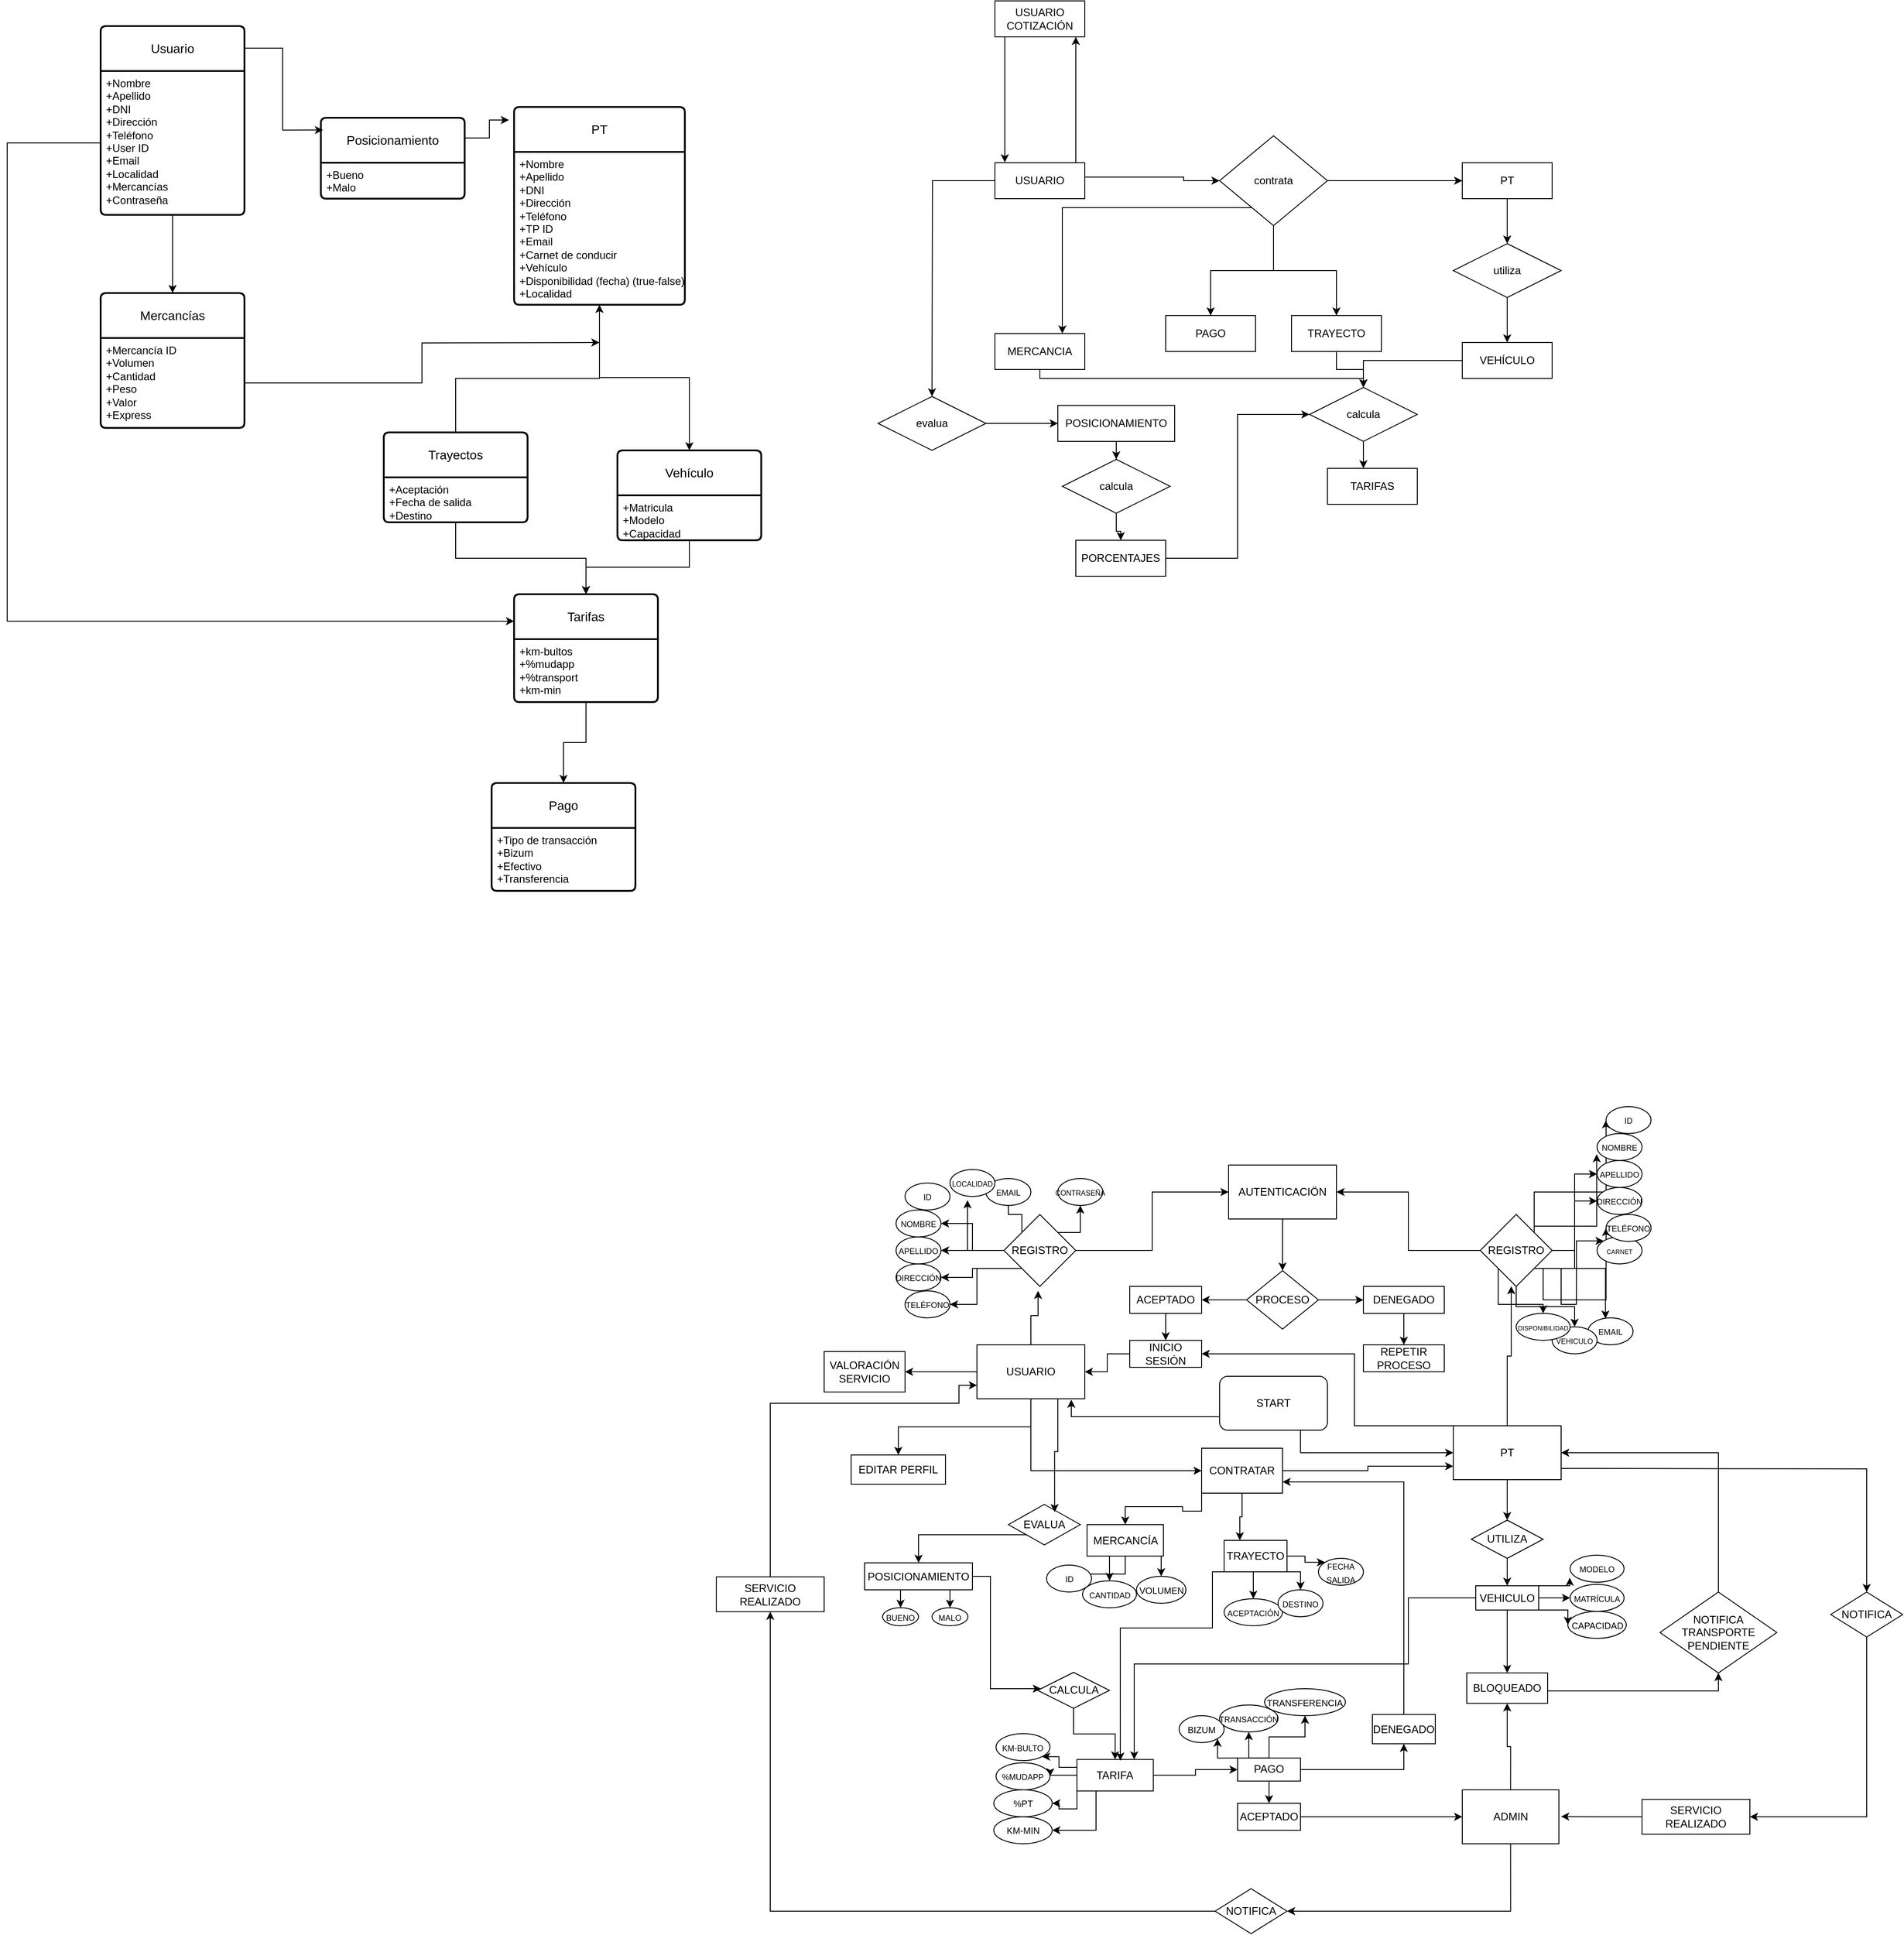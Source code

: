 <mxfile version="22.1.17" type="github">
  <diagram id="R2lEEEUBdFMjLlhIrx00" name="Page-1">
    <mxGraphModel dx="3710" dy="2204" grid="1" gridSize="10" guides="1" tooltips="1" connect="1" arrows="1" fold="1" page="1" pageScale="1" pageWidth="850" pageHeight="1100" math="0" shadow="0" extFonts="Permanent Marker^https://fonts.googleapis.com/css?family=Permanent+Marker">
      <root>
        <mxCell id="0" />
        <mxCell id="1" parent="0" />
        <mxCell id="s-wujuHhtaPkNqWGCWmi-6" style="edgeStyle=orthogonalEdgeStyle;rounded=0;orthogonalLoop=1;jettySize=auto;html=1;entryX=0;entryY=0.5;entryDx=0;entryDy=0;" parent="1" source="s-wujuHhtaPkNqWGCWmi-2" target="s-wujuHhtaPkNqWGCWmi-5" edge="1">
          <mxGeometry relative="1" as="geometry" />
        </mxCell>
        <mxCell id="s-wujuHhtaPkNqWGCWmi-42" style="edgeStyle=orthogonalEdgeStyle;rounded=0;orthogonalLoop=1;jettySize=auto;html=1;entryX=0.75;entryY=0;entryDx=0;entryDy=0;" parent="1" source="s-wujuHhtaPkNqWGCWmi-2" target="s-wujuHhtaPkNqWGCWmi-13" edge="1">
          <mxGeometry relative="1" as="geometry">
            <Array as="points">
              <mxPoint x="235" y="-830" />
            </Array>
          </mxGeometry>
        </mxCell>
        <mxCell id="s-wujuHhtaPkNqWGCWmi-43" style="edgeStyle=orthogonalEdgeStyle;rounded=0;orthogonalLoop=1;jettySize=auto;html=1;" parent="1" source="s-wujuHhtaPkNqWGCWmi-2" target="s-wujuHhtaPkNqWGCWmi-14" edge="1">
          <mxGeometry relative="1" as="geometry" />
        </mxCell>
        <mxCell id="s-wujuHhtaPkNqWGCWmi-44" style="edgeStyle=orthogonalEdgeStyle;rounded=0;orthogonalLoop=1;jettySize=auto;html=1;" parent="1" source="s-wujuHhtaPkNqWGCWmi-2" target="s-wujuHhtaPkNqWGCWmi-12" edge="1">
          <mxGeometry relative="1" as="geometry" />
        </mxCell>
        <mxCell id="s-wujuHhtaPkNqWGCWmi-2" value="contrata" style="shape=rhombus;perimeter=rhombusPerimeter;whiteSpace=wrap;html=1;align=center;" parent="1" vertex="1">
          <mxGeometry x="410" y="-910" width="120" height="100" as="geometry" />
        </mxCell>
        <mxCell id="s-wujuHhtaPkNqWGCWmi-25" style="edgeStyle=orthogonalEdgeStyle;rounded=0;orthogonalLoop=1;jettySize=auto;html=1;" parent="1" source="s-wujuHhtaPkNqWGCWmi-4" edge="1">
          <mxGeometry relative="1" as="geometry">
            <mxPoint x="90" y="-620" as="targetPoint" />
          </mxGeometry>
        </mxCell>
        <mxCell id="s-wujuHhtaPkNqWGCWmi-46" style="edgeStyle=orthogonalEdgeStyle;rounded=0;orthogonalLoop=1;jettySize=auto;html=1;" parent="1" source="s-wujuHhtaPkNqWGCWmi-4" target="s-wujuHhtaPkNqWGCWmi-45" edge="1">
          <mxGeometry relative="1" as="geometry">
            <Array as="points">
              <mxPoint x="250" y="-960" />
              <mxPoint x="250" y="-960" />
            </Array>
          </mxGeometry>
        </mxCell>
        <mxCell id="s-wujuHhtaPkNqWGCWmi-4" value="USUARIO" style="whiteSpace=wrap;html=1;align=center;" parent="1" vertex="1">
          <mxGeometry x="160" y="-880" width="100" height="40" as="geometry" />
        </mxCell>
        <mxCell id="s-wujuHhtaPkNqWGCWmi-29" style="edgeStyle=orthogonalEdgeStyle;rounded=0;orthogonalLoop=1;jettySize=auto;html=1;entryX=0.5;entryY=0;entryDx=0;entryDy=0;" parent="1" source="s-wujuHhtaPkNqWGCWmi-5" target="s-wujuHhtaPkNqWGCWmi-28" edge="1">
          <mxGeometry relative="1" as="geometry" />
        </mxCell>
        <mxCell id="s-wujuHhtaPkNqWGCWmi-5" value="PT" style="whiteSpace=wrap;html=1;align=center;" parent="1" vertex="1">
          <mxGeometry x="680" y="-880" width="100" height="40" as="geometry" />
        </mxCell>
        <mxCell id="s-wujuHhtaPkNqWGCWmi-10" style="edgeStyle=orthogonalEdgeStyle;rounded=0;orthogonalLoop=1;jettySize=auto;html=1;entryX=0;entryY=0.5;entryDx=0;entryDy=0;" parent="1" target="s-wujuHhtaPkNqWGCWmi-2" edge="1">
          <mxGeometry relative="1" as="geometry">
            <mxPoint x="260" y="-864" as="sourcePoint" />
            <mxPoint x="378.04" y="-855.85" as="targetPoint" />
            <Array as="points">
              <mxPoint x="370" y="-864" />
              <mxPoint x="370" y="-860" />
            </Array>
          </mxGeometry>
        </mxCell>
        <mxCell id="s-wujuHhtaPkNqWGCWmi-35" style="edgeStyle=orthogonalEdgeStyle;rounded=0;orthogonalLoop=1;jettySize=auto;html=1;entryX=0.5;entryY=0;entryDx=0;entryDy=0;" parent="1" source="s-wujuHhtaPkNqWGCWmi-11" target="s-wujuHhtaPkNqWGCWmi-32" edge="1">
          <mxGeometry relative="1" as="geometry" />
        </mxCell>
        <mxCell id="s-wujuHhtaPkNqWGCWmi-11" value="VEHÍCULO" style="whiteSpace=wrap;html=1;align=center;" parent="1" vertex="1">
          <mxGeometry x="680" y="-680" width="100" height="40" as="geometry" />
        </mxCell>
        <mxCell id="s-wujuHhtaPkNqWGCWmi-34" style="edgeStyle=orthogonalEdgeStyle;rounded=0;orthogonalLoop=1;jettySize=auto;html=1;entryX=0.5;entryY=0;entryDx=0;entryDy=0;" parent="1" source="s-wujuHhtaPkNqWGCWmi-12" target="s-wujuHhtaPkNqWGCWmi-32" edge="1">
          <mxGeometry relative="1" as="geometry" />
        </mxCell>
        <mxCell id="s-wujuHhtaPkNqWGCWmi-12" value="TRAYECTO" style="whiteSpace=wrap;html=1;align=center;" parent="1" vertex="1">
          <mxGeometry x="490" y="-710" width="100" height="40" as="geometry" />
        </mxCell>
        <mxCell id="s-wujuHhtaPkNqWGCWmi-33" style="edgeStyle=orthogonalEdgeStyle;rounded=0;orthogonalLoop=1;jettySize=auto;html=1;" parent="1" source="s-wujuHhtaPkNqWGCWmi-13" target="s-wujuHhtaPkNqWGCWmi-32" edge="1">
          <mxGeometry relative="1" as="geometry">
            <Array as="points">
              <mxPoint x="210" y="-640" />
              <mxPoint x="570" y="-640" />
            </Array>
          </mxGeometry>
        </mxCell>
        <mxCell id="s-wujuHhtaPkNqWGCWmi-13" value="MERCANCIA" style="whiteSpace=wrap;html=1;align=center;" parent="1" vertex="1">
          <mxGeometry x="160" y="-690" width="100" height="40" as="geometry" />
        </mxCell>
        <mxCell id="s-wujuHhtaPkNqWGCWmi-14" value="PAGO" style="whiteSpace=wrap;html=1;align=center;" parent="1" vertex="1">
          <mxGeometry x="350" y="-710" width="100" height="40" as="geometry" />
        </mxCell>
        <mxCell id="s-wujuHhtaPkNqWGCWmi-15" value="TARIFAS" style="whiteSpace=wrap;html=1;align=center;" parent="1" vertex="1">
          <mxGeometry x="530" y="-540" width="100" height="40" as="geometry" />
        </mxCell>
        <mxCell id="s-wujuHhtaPkNqWGCWmi-39" style="edgeStyle=orthogonalEdgeStyle;rounded=0;orthogonalLoop=1;jettySize=auto;html=1;entryX=0.5;entryY=0;entryDx=0;entryDy=0;" parent="1" source="s-wujuHhtaPkNqWGCWmi-16" target="s-wujuHhtaPkNqWGCWmi-38" edge="1">
          <mxGeometry relative="1" as="geometry" />
        </mxCell>
        <mxCell id="s-wujuHhtaPkNqWGCWmi-16" value="POSICIONAMIENTO" style="whiteSpace=wrap;html=1;align=center;" parent="1" vertex="1">
          <mxGeometry x="230" y="-610" width="130" height="40" as="geometry" />
        </mxCell>
        <mxCell id="s-wujuHhtaPkNqWGCWmi-41" style="edgeStyle=orthogonalEdgeStyle;rounded=0;orthogonalLoop=1;jettySize=auto;html=1;entryX=0;entryY=0.5;entryDx=0;entryDy=0;" parent="1" source="s-wujuHhtaPkNqWGCWmi-17" target="s-wujuHhtaPkNqWGCWmi-32" edge="1">
          <mxGeometry relative="1" as="geometry" />
        </mxCell>
        <mxCell id="s-wujuHhtaPkNqWGCWmi-17" value="PORCENTAJES" style="whiteSpace=wrap;html=1;align=center;" parent="1" vertex="1">
          <mxGeometry x="250" y="-460" width="100" height="40" as="geometry" />
        </mxCell>
        <mxCell id="s-wujuHhtaPkNqWGCWmi-26" style="edgeStyle=orthogonalEdgeStyle;rounded=0;orthogonalLoop=1;jettySize=auto;html=1;" parent="1" source="s-wujuHhtaPkNqWGCWmi-24" target="s-wujuHhtaPkNqWGCWmi-16" edge="1">
          <mxGeometry relative="1" as="geometry" />
        </mxCell>
        <mxCell id="s-wujuHhtaPkNqWGCWmi-24" value="evalua" style="shape=rhombus;perimeter=rhombusPerimeter;whiteSpace=wrap;html=1;align=center;" parent="1" vertex="1">
          <mxGeometry x="30" y="-620" width="120" height="60" as="geometry" />
        </mxCell>
        <mxCell id="s-wujuHhtaPkNqWGCWmi-30" style="edgeStyle=orthogonalEdgeStyle;rounded=0;orthogonalLoop=1;jettySize=auto;html=1;" parent="1" source="s-wujuHhtaPkNqWGCWmi-28" target="s-wujuHhtaPkNqWGCWmi-11" edge="1">
          <mxGeometry relative="1" as="geometry" />
        </mxCell>
        <mxCell id="s-wujuHhtaPkNqWGCWmi-28" value="utiliza" style="shape=rhombus;perimeter=rhombusPerimeter;whiteSpace=wrap;html=1;align=center;" parent="1" vertex="1">
          <mxGeometry x="670" y="-790" width="120" height="60" as="geometry" />
        </mxCell>
        <mxCell id="s-wujuHhtaPkNqWGCWmi-32" value="calcula" style="shape=rhombus;perimeter=rhombusPerimeter;whiteSpace=wrap;html=1;align=center;" parent="1" vertex="1">
          <mxGeometry x="510" y="-630" width="120" height="60" as="geometry" />
        </mxCell>
        <mxCell id="s-wujuHhtaPkNqWGCWmi-36" style="edgeStyle=orthogonalEdgeStyle;rounded=0;orthogonalLoop=1;jettySize=auto;html=1;entryX=0.4;entryY=0;entryDx=0;entryDy=0;entryPerimeter=0;" parent="1" source="s-wujuHhtaPkNqWGCWmi-32" target="s-wujuHhtaPkNqWGCWmi-15" edge="1">
          <mxGeometry relative="1" as="geometry" />
        </mxCell>
        <mxCell id="s-wujuHhtaPkNqWGCWmi-40" style="edgeStyle=orthogonalEdgeStyle;rounded=0;orthogonalLoop=1;jettySize=auto;html=1;" parent="1" source="s-wujuHhtaPkNqWGCWmi-38" target="s-wujuHhtaPkNqWGCWmi-17" edge="1">
          <mxGeometry relative="1" as="geometry" />
        </mxCell>
        <mxCell id="s-wujuHhtaPkNqWGCWmi-38" value="calcula" style="shape=rhombus;perimeter=rhombusPerimeter;whiteSpace=wrap;html=1;align=center;" parent="1" vertex="1">
          <mxGeometry x="235" y="-550" width="120" height="60" as="geometry" />
        </mxCell>
        <mxCell id="s-wujuHhtaPkNqWGCWmi-45" value="USUARIO COTIZACIÓN" style="whiteSpace=wrap;html=1;align=center;" parent="1" vertex="1">
          <mxGeometry x="160" y="-1060" width="100" height="40" as="geometry" />
        </mxCell>
        <mxCell id="s-wujuHhtaPkNqWGCWmi-47" style="edgeStyle=orthogonalEdgeStyle;rounded=0;orthogonalLoop=1;jettySize=auto;html=1;entryX=0.11;entryY=-0.01;entryDx=0;entryDy=0;entryPerimeter=0;" parent="1" source="s-wujuHhtaPkNqWGCWmi-45" target="s-wujuHhtaPkNqWGCWmi-4" edge="1">
          <mxGeometry relative="1" as="geometry">
            <Array as="points">
              <mxPoint x="180" y="-1020" />
              <mxPoint x="180" y="-1020" />
            </Array>
          </mxGeometry>
        </mxCell>
        <mxCell id="q2-BK6-ns6nN9b0wE0lk-145" style="edgeStyle=orthogonalEdgeStyle;rounded=0;orthogonalLoop=1;jettySize=auto;html=1;exitX=0.5;exitY=1;exitDx=0;exitDy=0;entryX=0.5;entryY=0;entryDx=0;entryDy=0;" parent="1" source="q2-BK6-ns6nN9b0wE0lk-79" target="q2-BK6-ns6nN9b0wE0lk-146" edge="1">
          <mxGeometry relative="1" as="geometry">
            <mxPoint x="120" y="590" as="targetPoint" />
          </mxGeometry>
        </mxCell>
        <mxCell id="q2-BK6-ns6nN9b0wE0lk-148" style="edgeStyle=orthogonalEdgeStyle;rounded=0;orthogonalLoop=1;jettySize=auto;html=1;exitX=0.5;exitY=1;exitDx=0;exitDy=0;entryX=0;entryY=0.5;entryDx=0;entryDy=0;" parent="1" source="q2-BK6-ns6nN9b0wE0lk-79" target="q2-BK6-ns6nN9b0wE0lk-147" edge="1">
          <mxGeometry relative="1" as="geometry" />
        </mxCell>
        <mxCell id="q2-BK6-ns6nN9b0wE0lk-282" value="" style="edgeStyle=orthogonalEdgeStyle;rounded=0;orthogonalLoop=1;jettySize=auto;html=1;" parent="1" source="q2-BK6-ns6nN9b0wE0lk-79" target="q2-BK6-ns6nN9b0wE0lk-281" edge="1">
          <mxGeometry relative="1" as="geometry" />
        </mxCell>
        <mxCell id="q2-BK6-ns6nN9b0wE0lk-79" value="USUARIO" style="rounded=0;whiteSpace=wrap;html=1;" parent="1" vertex="1">
          <mxGeometry x="140" y="435" width="120" height="60" as="geometry" />
        </mxCell>
        <mxCell id="q2-BK6-ns6nN9b0wE0lk-191" style="edgeStyle=orthogonalEdgeStyle;rounded=0;orthogonalLoop=1;jettySize=auto;html=1;exitX=0.5;exitY=1;exitDx=0;exitDy=0;" parent="1" source="q2-BK6-ns6nN9b0wE0lk-80" edge="1">
          <mxGeometry relative="1" as="geometry">
            <mxPoint x="730" y="630" as="targetPoint" />
          </mxGeometry>
        </mxCell>
        <mxCell id="MvOR6zMKKu_bMq5TuMZP-7" value="" style="edgeStyle=orthogonalEdgeStyle;rounded=0;orthogonalLoop=1;jettySize=auto;html=1;entryX=0.5;entryY=0;entryDx=0;entryDy=0;" parent="1" target="MvOR6zMKKu_bMq5TuMZP-6" edge="1">
          <mxGeometry relative="1" as="geometry">
            <mxPoint x="790" y="572.46" as="sourcePoint" />
            <mxPoint x="1130.059" y="727.497" as="targetPoint" />
          </mxGeometry>
        </mxCell>
        <mxCell id="-ImEtv6ixxM5F0CSCClO-10" style="edgeStyle=orthogonalEdgeStyle;rounded=0;orthogonalLoop=1;jettySize=auto;html=1;exitX=0;exitY=0;exitDx=0;exitDy=0;entryX=1;entryY=0.5;entryDx=0;entryDy=0;" edge="1" parent="1" source="q2-BK6-ns6nN9b0wE0lk-80" target="q2-BK6-ns6nN9b0wE0lk-137">
          <mxGeometry relative="1" as="geometry">
            <Array as="points">
              <mxPoint x="560" y="525" />
              <mxPoint x="560" y="445" />
            </Array>
          </mxGeometry>
        </mxCell>
        <mxCell id="q2-BK6-ns6nN9b0wE0lk-80" value="PT" style="rounded=0;whiteSpace=wrap;html=1;" parent="1" vertex="1">
          <mxGeometry x="670" y="525" width="120" height="60" as="geometry" />
        </mxCell>
        <mxCell id="q2-BK6-ns6nN9b0wE0lk-83" style="edgeStyle=orthogonalEdgeStyle;rounded=0;orthogonalLoop=1;jettySize=auto;html=1;exitX=1;exitY=0.5;exitDx=0;exitDy=0;entryX=0;entryY=0.5;entryDx=0;entryDy=0;" parent="1" source="q2-BK6-ns6nN9b0wE0lk-84" target="q2-BK6-ns6nN9b0wE0lk-87" edge="1">
          <mxGeometry relative="1" as="geometry">
            <mxPoint x="420" y="240" as="targetPoint" />
          </mxGeometry>
        </mxCell>
        <mxCell id="q2-BK6-ns6nN9b0wE0lk-105" style="edgeStyle=orthogonalEdgeStyle;rounded=0;orthogonalLoop=1;jettySize=auto;html=1;entryX=1;entryY=0.5;entryDx=0;entryDy=0;" parent="1" source="q2-BK6-ns6nN9b0wE0lk-84" target="q2-BK6-ns6nN9b0wE0lk-93" edge="1">
          <mxGeometry relative="1" as="geometry">
            <mxPoint x="140" y="335" as="sourcePoint" />
          </mxGeometry>
        </mxCell>
        <mxCell id="q2-BK6-ns6nN9b0wE0lk-106" style="edgeStyle=orthogonalEdgeStyle;rounded=0;orthogonalLoop=1;jettySize=auto;html=1;entryX=1;entryY=0.5;entryDx=0;entryDy=0;" parent="1" source="q2-BK6-ns6nN9b0wE0lk-84" target="q2-BK6-ns6nN9b0wE0lk-95" edge="1">
          <mxGeometry relative="1" as="geometry">
            <mxPoint x="140" y="335" as="sourcePoint" />
          </mxGeometry>
        </mxCell>
        <mxCell id="q2-BK6-ns6nN9b0wE0lk-110" style="edgeStyle=orthogonalEdgeStyle;rounded=0;orthogonalLoop=1;jettySize=auto;html=1;exitX=0;exitY=0;exitDx=0;exitDy=0;entryX=0.5;entryY=0;entryDx=0;entryDy=0;" parent="1" source="q2-BK6-ns6nN9b0wE0lk-84" target="q2-BK6-ns6nN9b0wE0lk-97" edge="1">
          <mxGeometry relative="1" as="geometry">
            <mxPoint x="190" y="200" as="sourcePoint" />
            <Array as="points">
              <mxPoint x="190" y="290" />
              <mxPoint x="175" y="290" />
            </Array>
          </mxGeometry>
        </mxCell>
        <mxCell id="q2-BK6-ns6nN9b0wE0lk-140" style="edgeStyle=orthogonalEdgeStyle;rounded=0;orthogonalLoop=1;jettySize=auto;html=1;exitX=0;exitY=1;exitDx=0;exitDy=0;entryX=1;entryY=0.5;entryDx=0;entryDy=0;" parent="1" source="q2-BK6-ns6nN9b0wE0lk-84" target="q2-BK6-ns6nN9b0wE0lk-94" edge="1">
          <mxGeometry relative="1" as="geometry" />
        </mxCell>
        <mxCell id="q2-BK6-ns6nN9b0wE0lk-141" style="edgeStyle=orthogonalEdgeStyle;rounded=0;orthogonalLoop=1;jettySize=auto;html=1;exitX=0;exitY=1;exitDx=0;exitDy=0;entryX=1;entryY=0.5;entryDx=0;entryDy=0;" parent="1" source="q2-BK6-ns6nN9b0wE0lk-84" target="q2-BK6-ns6nN9b0wE0lk-98" edge="1">
          <mxGeometry relative="1" as="geometry" />
        </mxCell>
        <mxCell id="q2-BK6-ns6nN9b0wE0lk-142" style="edgeStyle=orthogonalEdgeStyle;rounded=0;orthogonalLoop=1;jettySize=auto;html=1;exitX=1;exitY=0;exitDx=0;exitDy=0;entryX=0.5;entryY=1;entryDx=0;entryDy=0;" parent="1" source="q2-BK6-ns6nN9b0wE0lk-84" target="q2-BK6-ns6nN9b0wE0lk-103" edge="1">
          <mxGeometry relative="1" as="geometry" />
        </mxCell>
        <mxCell id="q2-BK6-ns6nN9b0wE0lk-84" value="REGISTRO" style="rhombus;whiteSpace=wrap;html=1;" parent="1" vertex="1">
          <mxGeometry x="170" y="290" width="80" height="80" as="geometry" />
        </mxCell>
        <mxCell id="-ImEtv6ixxM5F0CSCClO-2" style="edgeStyle=orthogonalEdgeStyle;rounded=0;orthogonalLoop=1;jettySize=auto;html=1;exitX=0.5;exitY=1;exitDx=0;exitDy=0;entryX=0.5;entryY=0;entryDx=0;entryDy=0;" edge="1" parent="1" source="q2-BK6-ns6nN9b0wE0lk-87" target="-ImEtv6ixxM5F0CSCClO-1">
          <mxGeometry relative="1" as="geometry" />
        </mxCell>
        <mxCell id="q2-BK6-ns6nN9b0wE0lk-87" value="AUTENTICACIÖN" style="rounded=0;whiteSpace=wrap;html=1;" parent="1" vertex="1">
          <mxGeometry x="420" y="235" width="120" height="60" as="geometry" />
        </mxCell>
        <mxCell id="q2-BK6-ns6nN9b0wE0lk-138" style="edgeStyle=orthogonalEdgeStyle;rounded=0;orthogonalLoop=1;jettySize=auto;html=1;exitX=0.5;exitY=1;exitDx=0;exitDy=0;" parent="1" source="q2-BK6-ns6nN9b0wE0lk-88" target="q2-BK6-ns6nN9b0wE0lk-137" edge="1">
          <mxGeometry relative="1" as="geometry" />
        </mxCell>
        <mxCell id="q2-BK6-ns6nN9b0wE0lk-88" value="ACEPTADO" style="whiteSpace=wrap;html=1;align=center;" parent="1" vertex="1">
          <mxGeometry x="310" y="370" width="80" height="30" as="geometry" />
        </mxCell>
        <mxCell id="q2-BK6-ns6nN9b0wE0lk-136" style="edgeStyle=orthogonalEdgeStyle;rounded=0;orthogonalLoop=1;jettySize=auto;html=1;exitX=0.5;exitY=1;exitDx=0;exitDy=0;entryX=0.5;entryY=0;entryDx=0;entryDy=0;" parent="1" source="q2-BK6-ns6nN9b0wE0lk-89" target="q2-BK6-ns6nN9b0wE0lk-135" edge="1">
          <mxGeometry relative="1" as="geometry" />
        </mxCell>
        <mxCell id="q2-BK6-ns6nN9b0wE0lk-89" value="DENEGADO" style="whiteSpace=wrap;html=1;align=center;" parent="1" vertex="1">
          <mxGeometry x="570" y="370" width="90" height="30" as="geometry" />
        </mxCell>
        <mxCell id="q2-BK6-ns6nN9b0wE0lk-90" style="edgeStyle=orthogonalEdgeStyle;rounded=0;orthogonalLoop=1;jettySize=auto;html=1;exitX=0;exitY=0.5;exitDx=0;exitDy=0;entryX=1;entryY=0.5;entryDx=0;entryDy=0;" parent="1" source="q2-BK6-ns6nN9b0wE0lk-91" target="q2-BK6-ns6nN9b0wE0lk-87" edge="1">
          <mxGeometry relative="1" as="geometry">
            <mxPoint x="540" y="240" as="targetPoint" />
          </mxGeometry>
        </mxCell>
        <mxCell id="q2-BK6-ns6nN9b0wE0lk-126" style="edgeStyle=orthogonalEdgeStyle;rounded=0;orthogonalLoop=1;jettySize=auto;html=1;exitX=0;exitY=1;exitDx=0;exitDy=0;entryX=0.5;entryY=0;entryDx=0;entryDy=0;" parent="1" source="q2-BK6-ns6nN9b0wE0lk-91" target="q2-BK6-ns6nN9b0wE0lk-124" edge="1">
          <mxGeometry relative="1" as="geometry" />
        </mxCell>
        <mxCell id="q2-BK6-ns6nN9b0wE0lk-127" style="edgeStyle=orthogonalEdgeStyle;rounded=0;orthogonalLoop=1;jettySize=auto;html=1;exitX=0.5;exitY=1;exitDx=0;exitDy=0;entryX=0.5;entryY=0;entryDx=0;entryDy=0;" parent="1" source="q2-BK6-ns6nN9b0wE0lk-91" target="q2-BK6-ns6nN9b0wE0lk-117" edge="1">
          <mxGeometry relative="1" as="geometry" />
        </mxCell>
        <mxCell id="q2-BK6-ns6nN9b0wE0lk-129" style="edgeStyle=orthogonalEdgeStyle;rounded=0;orthogonalLoop=1;jettySize=auto;html=1;exitX=1;exitY=1;exitDx=0;exitDy=0;entryX=0;entryY=0;entryDx=0;entryDy=0;" parent="1" source="q2-BK6-ns6nN9b0wE0lk-91" target="q2-BK6-ns6nN9b0wE0lk-118" edge="1">
          <mxGeometry relative="1" as="geometry">
            <Array as="points">
              <mxPoint x="790" y="350" />
              <mxPoint x="790" y="390" />
              <mxPoint x="807" y="390" />
            </Array>
          </mxGeometry>
        </mxCell>
        <mxCell id="q2-BK6-ns6nN9b0wE0lk-130" style="edgeStyle=orthogonalEdgeStyle;rounded=0;orthogonalLoop=1;jettySize=auto;html=1;exitX=1;exitY=1;exitDx=0;exitDy=0;entryX=0;entryY=0.5;entryDx=0;entryDy=0;" parent="1" source="q2-BK6-ns6nN9b0wE0lk-91" target="q2-BK6-ns6nN9b0wE0lk-123" edge="1">
          <mxGeometry relative="1" as="geometry">
            <Array as="points">
              <mxPoint x="770" y="350" />
              <mxPoint x="770" y="385" />
            </Array>
          </mxGeometry>
        </mxCell>
        <mxCell id="q2-BK6-ns6nN9b0wE0lk-131" style="edgeStyle=orthogonalEdgeStyle;rounded=0;orthogonalLoop=1;jettySize=auto;html=1;exitX=1;exitY=1;exitDx=0;exitDy=0;entryX=0;entryY=0.5;entryDx=0;entryDy=0;" parent="1" source="q2-BK6-ns6nN9b0wE0lk-91" target="q2-BK6-ns6nN9b0wE0lk-120" edge="1">
          <mxGeometry relative="1" as="geometry" />
        </mxCell>
        <mxCell id="q2-BK6-ns6nN9b0wE0lk-132" style="edgeStyle=orthogonalEdgeStyle;rounded=0;orthogonalLoop=1;jettySize=auto;html=1;exitX=1;exitY=0.5;exitDx=0;exitDy=0;entryX=0;entryY=0.5;entryDx=0;entryDy=0;" parent="1" source="q2-BK6-ns6nN9b0wE0lk-91" target="q2-BK6-ns6nN9b0wE0lk-121" edge="1">
          <mxGeometry relative="1" as="geometry" />
        </mxCell>
        <mxCell id="q2-BK6-ns6nN9b0wE0lk-134" style="edgeStyle=orthogonalEdgeStyle;rounded=0;orthogonalLoop=1;jettySize=auto;html=1;exitX=1;exitY=0;exitDx=0;exitDy=0;entryX=0;entryY=0.5;entryDx=0;entryDy=0;" parent="1" source="q2-BK6-ns6nN9b0wE0lk-91" target="q2-BK6-ns6nN9b0wE0lk-122" edge="1">
          <mxGeometry relative="1" as="geometry">
            <Array as="points">
              <mxPoint x="760" y="265" />
            </Array>
          </mxGeometry>
        </mxCell>
        <mxCell id="q2-BK6-ns6nN9b0wE0lk-91" value="REGISTRO" style="rhombus;whiteSpace=wrap;html=1;" parent="1" vertex="1">
          <mxGeometry x="700" y="290" width="80" height="80" as="geometry" />
        </mxCell>
        <mxCell id="q2-BK6-ns6nN9b0wE0lk-93" value="&lt;font style=&quot;font-size: 9px;&quot;&gt;NOMBRE&lt;/font&gt;" style="ellipse;whiteSpace=wrap;html=1;" parent="1" vertex="1">
          <mxGeometry x="50" y="285" width="50" height="30" as="geometry" />
        </mxCell>
        <mxCell id="q2-BK6-ns6nN9b0wE0lk-94" value="&lt;font style=&quot;font-size: 9px;&quot;&gt;DIRECCIÓN&lt;/font&gt;" style="ellipse;whiteSpace=wrap;html=1;" parent="1" vertex="1">
          <mxGeometry x="50" y="345" width="50" height="30" as="geometry" />
        </mxCell>
        <mxCell id="q2-BK6-ns6nN9b0wE0lk-95" value="&lt;font style=&quot;font-size: 9px;&quot;&gt;APELLIDO&lt;/font&gt;" style="ellipse;whiteSpace=wrap;html=1;" parent="1" vertex="1">
          <mxGeometry x="50" y="315" width="50" height="30" as="geometry" />
        </mxCell>
        <mxCell id="q2-BK6-ns6nN9b0wE0lk-96" value="&lt;font style=&quot;font-size: 9px;&quot;&gt;ID&lt;/font&gt;" style="ellipse;whiteSpace=wrap;html=1;" parent="1" vertex="1">
          <mxGeometry x="60" y="255" width="50" height="30" as="geometry" />
        </mxCell>
        <mxCell id="q2-BK6-ns6nN9b0wE0lk-97" value="&lt;font style=&quot;font-size: 9px;&quot;&gt;EMAIL&lt;/font&gt;" style="ellipse;whiteSpace=wrap;html=1;" parent="1" vertex="1">
          <mxGeometry x="150" y="250" width="50" height="30" as="geometry" />
        </mxCell>
        <mxCell id="q2-BK6-ns6nN9b0wE0lk-98" value="&lt;font style=&quot;font-size: 9px;&quot;&gt;TELÉFONO&lt;/font&gt;" style="ellipse;whiteSpace=wrap;html=1;" parent="1" vertex="1">
          <mxGeometry x="60" y="375" width="50" height="30" as="geometry" />
        </mxCell>
        <mxCell id="q2-BK6-ns6nN9b0wE0lk-100" value="&lt;font style=&quot;font-size: 8px;&quot;&gt;LOCALIDAD&lt;/font&gt;" style="ellipse;whiteSpace=wrap;html=1;" parent="1" vertex="1">
          <mxGeometry x="110" y="240" width="50" height="30" as="geometry" />
        </mxCell>
        <mxCell id="q2-BK6-ns6nN9b0wE0lk-103" value="&lt;font style=&quot;font-size: 8px;&quot;&gt;CONTRASEÑA&lt;/font&gt;" style="ellipse;whiteSpace=wrap;html=1;" parent="1" vertex="1">
          <mxGeometry x="230" y="250" width="50" height="30" as="geometry" />
        </mxCell>
        <mxCell id="q2-BK6-ns6nN9b0wE0lk-116" value="&lt;font style=&quot;font-size: 9px;&quot;&gt;EMAIL&lt;/font&gt;" style="ellipse;whiteSpace=wrap;html=1;" parent="1" vertex="1">
          <mxGeometry x="820" y="405" width="50" height="30" as="geometry" />
        </mxCell>
        <mxCell id="q2-BK6-ns6nN9b0wE0lk-117" value="&lt;font style=&quot;font-size: 8px;&quot;&gt;VEHICULO&lt;/font&gt;" style="ellipse;whiteSpace=wrap;html=1;" parent="1" vertex="1">
          <mxGeometry x="780" y="415" width="50" height="30" as="geometry" />
        </mxCell>
        <mxCell id="q2-BK6-ns6nN9b0wE0lk-118" value="&lt;font style=&quot;font-size: 7px;&quot;&gt;CARNET&lt;/font&gt;" style="ellipse;whiteSpace=wrap;html=1;" parent="1" vertex="1">
          <mxGeometry x="830" y="315" width="50" height="30" as="geometry" />
        </mxCell>
        <mxCell id="q2-BK6-ns6nN9b0wE0lk-119" value="&lt;font style=&quot;font-size: 9px;&quot;&gt;NOMBRE&lt;/font&gt;" style="ellipse;whiteSpace=wrap;html=1;" parent="1" vertex="1">
          <mxGeometry x="830" y="200" width="50" height="30" as="geometry" />
        </mxCell>
        <mxCell id="q2-BK6-ns6nN9b0wE0lk-120" value="&lt;font style=&quot;font-size: 9px;&quot;&gt;DIRECCIÓN&lt;/font&gt;" style="ellipse;whiteSpace=wrap;html=1;" parent="1" vertex="1">
          <mxGeometry x="830" y="260" width="50" height="30" as="geometry" />
        </mxCell>
        <mxCell id="q2-BK6-ns6nN9b0wE0lk-121" value="&lt;font style=&quot;font-size: 9px;&quot;&gt;APELLIDO&lt;/font&gt;" style="ellipse;whiteSpace=wrap;html=1;" parent="1" vertex="1">
          <mxGeometry x="830" y="230" width="50" height="30" as="geometry" />
        </mxCell>
        <mxCell id="q2-BK6-ns6nN9b0wE0lk-122" value="&lt;font style=&quot;font-size: 9px;&quot;&gt;ID&lt;/font&gt;" style="ellipse;whiteSpace=wrap;html=1;" parent="1" vertex="1">
          <mxGeometry x="840" y="170" width="50" height="30" as="geometry" />
        </mxCell>
        <mxCell id="q2-BK6-ns6nN9b0wE0lk-123" value="&lt;font style=&quot;font-size: 9px;&quot;&gt;TELÉFONO&lt;/font&gt;" style="ellipse;whiteSpace=wrap;html=1;" parent="1" vertex="1">
          <mxGeometry x="840" y="290" width="50" height="30" as="geometry" />
        </mxCell>
        <mxCell id="q2-BK6-ns6nN9b0wE0lk-124" value="&lt;font style=&quot;font-size: 7px;&quot;&gt;DISPONIBILIDAD&lt;/font&gt;" style="ellipse;whiteSpace=wrap;html=1;" parent="1" vertex="1">
          <mxGeometry x="740" y="400" width="60" height="30" as="geometry" />
        </mxCell>
        <mxCell id="q2-BK6-ns6nN9b0wE0lk-128" style="edgeStyle=orthogonalEdgeStyle;rounded=0;orthogonalLoop=1;jettySize=auto;html=1;exitX=1;exitY=1;exitDx=0;exitDy=0;entryX=0.386;entryY=0.029;entryDx=0;entryDy=0;entryPerimeter=0;" parent="1" source="q2-BK6-ns6nN9b0wE0lk-91" target="q2-BK6-ns6nN9b0wE0lk-116" edge="1">
          <mxGeometry relative="1" as="geometry" />
        </mxCell>
        <mxCell id="q2-BK6-ns6nN9b0wE0lk-133" style="edgeStyle=orthogonalEdgeStyle;rounded=0;orthogonalLoop=1;jettySize=auto;html=1;exitX=1;exitY=0;exitDx=0;exitDy=0;entryX=-0.008;entryY=0.764;entryDx=0;entryDy=0;entryPerimeter=0;" parent="1" source="q2-BK6-ns6nN9b0wE0lk-91" target="q2-BK6-ns6nN9b0wE0lk-119" edge="1">
          <mxGeometry relative="1" as="geometry">
            <Array as="points">
              <mxPoint x="760" y="303" />
            </Array>
          </mxGeometry>
        </mxCell>
        <mxCell id="q2-BK6-ns6nN9b0wE0lk-135" value="REPETIR PROCESO" style="rounded=0;whiteSpace=wrap;html=1;" parent="1" vertex="1">
          <mxGeometry x="570" y="435" width="90" height="30" as="geometry" />
        </mxCell>
        <mxCell id="q2-BK6-ns6nN9b0wE0lk-144" style="edgeStyle=orthogonalEdgeStyle;rounded=0;orthogonalLoop=1;jettySize=auto;html=1;exitX=0;exitY=0.5;exitDx=0;exitDy=0;entryX=1;entryY=0.5;entryDx=0;entryDy=0;" parent="1" source="q2-BK6-ns6nN9b0wE0lk-137" target="q2-BK6-ns6nN9b0wE0lk-79" edge="1">
          <mxGeometry relative="1" as="geometry" />
        </mxCell>
        <mxCell id="q2-BK6-ns6nN9b0wE0lk-137" value="INICIO SESIÓN" style="rounded=0;whiteSpace=wrap;html=1;" parent="1" vertex="1">
          <mxGeometry x="310" y="430" width="80" height="30" as="geometry" />
        </mxCell>
        <mxCell id="q2-BK6-ns6nN9b0wE0lk-139" style="edgeStyle=orthogonalEdgeStyle;rounded=0;orthogonalLoop=1;jettySize=auto;html=1;exitX=0;exitY=0.5;exitDx=0;exitDy=0;entryX=0.39;entryY=1.138;entryDx=0;entryDy=0;entryPerimeter=0;" parent="1" source="q2-BK6-ns6nN9b0wE0lk-84" target="q2-BK6-ns6nN9b0wE0lk-100" edge="1">
          <mxGeometry relative="1" as="geometry" />
        </mxCell>
        <mxCell id="q2-BK6-ns6nN9b0wE0lk-143" style="edgeStyle=orthogonalEdgeStyle;rounded=0;orthogonalLoop=1;jettySize=auto;html=1;exitX=0.5;exitY=0;exitDx=0;exitDy=0;entryX=0.475;entryY=1.061;entryDx=0;entryDy=0;entryPerimeter=0;" parent="1" source="q2-BK6-ns6nN9b0wE0lk-79" target="q2-BK6-ns6nN9b0wE0lk-84" edge="1">
          <mxGeometry relative="1" as="geometry" />
        </mxCell>
        <mxCell id="q2-BK6-ns6nN9b0wE0lk-146" value="EDITAR PERFIL" style="rounded=0;whiteSpace=wrap;html=1;" parent="1" vertex="1">
          <mxGeometry y="557.5" width="105" height="32.5" as="geometry" />
        </mxCell>
        <mxCell id="q2-BK6-ns6nN9b0wE0lk-202" style="edgeStyle=orthogonalEdgeStyle;rounded=0;orthogonalLoop=1;jettySize=auto;html=1;exitX=0;exitY=1;exitDx=0;exitDy=0;" parent="1" source="q2-BK6-ns6nN9b0wE0lk-147" target="q2-BK6-ns6nN9b0wE0lk-184" edge="1">
          <mxGeometry relative="1" as="geometry" />
        </mxCell>
        <mxCell id="q2-BK6-ns6nN9b0wE0lk-205" style="edgeStyle=orthogonalEdgeStyle;rounded=0;orthogonalLoop=1;jettySize=auto;html=1;exitX=1;exitY=0.5;exitDx=0;exitDy=0;entryX=0;entryY=0.75;entryDx=0;entryDy=0;" parent="1" source="q2-BK6-ns6nN9b0wE0lk-147" target="q2-BK6-ns6nN9b0wE0lk-80" edge="1">
          <mxGeometry relative="1" as="geometry" />
        </mxCell>
        <mxCell id="q2-BK6-ns6nN9b0wE0lk-268" style="edgeStyle=orthogonalEdgeStyle;rounded=0;orthogonalLoop=1;jettySize=auto;html=1;exitX=0.5;exitY=1;exitDx=0;exitDy=0;entryX=0.25;entryY=0;entryDx=0;entryDy=0;" parent="1" source="q2-BK6-ns6nN9b0wE0lk-147" target="q2-BK6-ns6nN9b0wE0lk-173" edge="1">
          <mxGeometry relative="1" as="geometry" />
        </mxCell>
        <mxCell id="q2-BK6-ns6nN9b0wE0lk-147" value="CONTRATAR" style="rounded=0;whiteSpace=wrap;html=1;" parent="1" vertex="1">
          <mxGeometry x="390" y="550" width="90" height="50" as="geometry" />
        </mxCell>
        <mxCell id="q2-BK6-ns6nN9b0wE0lk-164" style="edgeStyle=orthogonalEdgeStyle;rounded=0;orthogonalLoop=1;jettySize=auto;html=1;exitX=1;exitY=1;exitDx=0;exitDy=0;" parent="1" source="q2-BK6-ns6nN9b0wE0lk-151" target="q2-BK6-ns6nN9b0wE0lk-152" edge="1">
          <mxGeometry relative="1" as="geometry" />
        </mxCell>
        <mxCell id="q2-BK6-ns6nN9b0wE0lk-151" value="EVALUA" style="rhombus;whiteSpace=wrap;html=1;" parent="1" vertex="1">
          <mxGeometry x="175" y="612.5" width="80" height="45" as="geometry" />
        </mxCell>
        <mxCell id="q2-BK6-ns6nN9b0wE0lk-157" style="edgeStyle=orthogonalEdgeStyle;rounded=0;orthogonalLoop=1;jettySize=auto;html=1;exitX=0.5;exitY=1;exitDx=0;exitDy=0;entryX=0.5;entryY=0;entryDx=0;entryDy=0;" parent="1" source="q2-BK6-ns6nN9b0wE0lk-152" target="q2-BK6-ns6nN9b0wE0lk-155" edge="1">
          <mxGeometry relative="1" as="geometry" />
        </mxCell>
        <mxCell id="q2-BK6-ns6nN9b0wE0lk-172" value="" style="edgeStyle=orthogonalEdgeStyle;rounded=0;orthogonalLoop=1;jettySize=auto;html=1;" parent="1" source="q2-BK6-ns6nN9b0wE0lk-152" target="q2-BK6-ns6nN9b0wE0lk-171" edge="1">
          <mxGeometry relative="1" as="geometry">
            <Array as="points">
              <mxPoint x="155" y="692.5" />
              <mxPoint x="155" y="817.5" />
            </Array>
          </mxGeometry>
        </mxCell>
        <mxCell id="MvOR6zMKKu_bMq5TuMZP-1" style="edgeStyle=orthogonalEdgeStyle;rounded=0;orthogonalLoop=1;jettySize=auto;html=1;exitX=0.75;exitY=1;exitDx=0;exitDy=0;entryX=0.5;entryY=0;entryDx=0;entryDy=0;" parent="1" source="q2-BK6-ns6nN9b0wE0lk-152" target="q2-BK6-ns6nN9b0wE0lk-156" edge="1">
          <mxGeometry relative="1" as="geometry" />
        </mxCell>
        <mxCell id="q2-BK6-ns6nN9b0wE0lk-152" value="POSICIONAMIENTO" style="rounded=0;whiteSpace=wrap;html=1;" parent="1" vertex="1">
          <mxGeometry x="15" y="677.5" width="120" height="30" as="geometry" />
        </mxCell>
        <mxCell id="q2-BK6-ns6nN9b0wE0lk-155" value="&lt;font style=&quot;font-size: 9px;&quot;&gt;BUENO&lt;/font&gt;" style="ellipse;whiteSpace=wrap;html=1;" parent="1" vertex="1">
          <mxGeometry x="35" y="727.5" width="40" height="20" as="geometry" />
        </mxCell>
        <mxCell id="q2-BK6-ns6nN9b0wE0lk-156" value="&lt;font style=&quot;font-size: 9px;&quot;&gt;MALO&lt;/font&gt;" style="ellipse;whiteSpace=wrap;html=1;" parent="1" vertex="1">
          <mxGeometry x="90" y="727.5" width="40" height="20" as="geometry" />
        </mxCell>
        <mxCell id="q2-BK6-ns6nN9b0wE0lk-161" style="edgeStyle=orthogonalEdgeStyle;rounded=0;orthogonalLoop=1;jettySize=auto;html=1;exitX=0.5;exitY=0;exitDx=0;exitDy=0;entryX=0.431;entryY=0.997;entryDx=0;entryDy=0;entryPerimeter=0;" parent="1" source="q2-BK6-ns6nN9b0wE0lk-80" target="q2-BK6-ns6nN9b0wE0lk-91" edge="1">
          <mxGeometry relative="1" as="geometry" />
        </mxCell>
        <mxCell id="q2-BK6-ns6nN9b0wE0lk-245" style="edgeStyle=orthogonalEdgeStyle;rounded=0;orthogonalLoop=1;jettySize=auto;html=1;exitX=0.5;exitY=1;exitDx=0;exitDy=0;entryX=0.5;entryY=0;entryDx=0;entryDy=0;" parent="1" source="q2-BK6-ns6nN9b0wE0lk-171" target="q2-BK6-ns6nN9b0wE0lk-207" edge="1">
          <mxGeometry relative="1" as="geometry" />
        </mxCell>
        <mxCell id="q2-BK6-ns6nN9b0wE0lk-171" value="CALCULA" style="rhombus;whiteSpace=wrap;html=1;rounded=0;" parent="1" vertex="1">
          <mxGeometry x="207.5" y="799.37" width="80" height="40" as="geometry" />
        </mxCell>
        <mxCell id="q2-BK6-ns6nN9b0wE0lk-178" style="edgeStyle=orthogonalEdgeStyle;rounded=0;orthogonalLoop=1;jettySize=auto;html=1;exitX=0.5;exitY=1;exitDx=0;exitDy=0;entryX=0.5;entryY=0;entryDx=0;entryDy=0;" parent="1" source="q2-BK6-ns6nN9b0wE0lk-173" target="q2-BK6-ns6nN9b0wE0lk-176" edge="1">
          <mxGeometry relative="1" as="geometry" />
        </mxCell>
        <mxCell id="q2-BK6-ns6nN9b0wE0lk-180" style="edgeStyle=orthogonalEdgeStyle;rounded=0;orthogonalLoop=1;jettySize=auto;html=1;exitX=1;exitY=1;exitDx=0;exitDy=0;entryX=0.5;entryY=0;entryDx=0;entryDy=0;" parent="1" source="q2-BK6-ns6nN9b0wE0lk-173" target="q2-BK6-ns6nN9b0wE0lk-179" edge="1">
          <mxGeometry relative="1" as="geometry" />
        </mxCell>
        <mxCell id="q2-BK6-ns6nN9b0wE0lk-265" style="edgeStyle=orthogonalEdgeStyle;rounded=0;orthogonalLoop=1;jettySize=auto;html=1;exitX=1;exitY=0.5;exitDx=0;exitDy=0;entryX=0;entryY=0;entryDx=0;entryDy=0;" parent="1" source="q2-BK6-ns6nN9b0wE0lk-173" target="q2-BK6-ns6nN9b0wE0lk-175" edge="1">
          <mxGeometry relative="1" as="geometry" />
        </mxCell>
        <mxCell id="q2-BK6-ns6nN9b0wE0lk-173" value="TRAYECTO" style="whiteSpace=wrap;html=1;rounded=0;" parent="1" vertex="1">
          <mxGeometry x="415" y="652.5" width="70" height="35" as="geometry" />
        </mxCell>
        <mxCell id="q2-BK6-ns6nN9b0wE0lk-175" value="&lt;font style=&quot;font-size: 9px;&quot;&gt;FECHA SALIDA&lt;/font&gt;" style="ellipse;whiteSpace=wrap;html=1;" parent="1" vertex="1">
          <mxGeometry x="520" y="672.5" width="50" height="30" as="geometry" />
        </mxCell>
        <mxCell id="q2-BK6-ns6nN9b0wE0lk-176" value="&lt;font style=&quot;font-size: 9px;&quot;&gt;ACEPTACIÓN&lt;/font&gt;" style="ellipse;whiteSpace=wrap;html=1;" parent="1" vertex="1">
          <mxGeometry x="415" y="717.5" width="65" height="30" as="geometry" />
        </mxCell>
        <mxCell id="q2-BK6-ns6nN9b0wE0lk-179" value="&lt;font style=&quot;font-size: 9px;&quot;&gt;DESTINO&lt;/font&gt;" style="ellipse;whiteSpace=wrap;html=1;" parent="1" vertex="1">
          <mxGeometry x="475" y="707.5" width="50" height="30" as="geometry" />
        </mxCell>
        <mxCell id="q2-BK6-ns6nN9b0wE0lk-181" style="edgeStyle=orthogonalEdgeStyle;rounded=0;orthogonalLoop=1;jettySize=auto;html=1;exitX=0.5;exitY=1;exitDx=0;exitDy=0;entryX=1;entryY=0;entryDx=0;entryDy=0;" parent="1" source="q2-BK6-ns6nN9b0wE0lk-184" target="q2-BK6-ns6nN9b0wE0lk-185" edge="1">
          <mxGeometry relative="1" as="geometry" />
        </mxCell>
        <mxCell id="q2-BK6-ns6nN9b0wE0lk-182" style="edgeStyle=orthogonalEdgeStyle;rounded=0;orthogonalLoop=1;jettySize=auto;html=1;exitX=0.5;exitY=1;exitDx=0;exitDy=0;entryX=0.5;entryY=0;entryDx=0;entryDy=0;" parent="1" source="q2-BK6-ns6nN9b0wE0lk-184" target="q2-BK6-ns6nN9b0wE0lk-186" edge="1">
          <mxGeometry relative="1" as="geometry" />
        </mxCell>
        <mxCell id="q2-BK6-ns6nN9b0wE0lk-183" style="edgeStyle=orthogonalEdgeStyle;rounded=0;orthogonalLoop=1;jettySize=auto;html=1;exitX=1;exitY=1;exitDx=0;exitDy=0;entryX=0.5;entryY=0;entryDx=0;entryDy=0;" parent="1" source="q2-BK6-ns6nN9b0wE0lk-184" target="q2-BK6-ns6nN9b0wE0lk-187" edge="1">
          <mxGeometry relative="1" as="geometry" />
        </mxCell>
        <mxCell id="q2-BK6-ns6nN9b0wE0lk-184" value="MERCANCÍA" style="whiteSpace=wrap;html=1;rounded=0;" parent="1" vertex="1">
          <mxGeometry x="262.5" y="635" width="85" height="35" as="geometry" />
        </mxCell>
        <mxCell id="q2-BK6-ns6nN9b0wE0lk-185" value="&lt;font style=&quot;font-size: 9px;&quot;&gt;ID&lt;/font&gt;" style="ellipse;whiteSpace=wrap;html=1;" parent="1" vertex="1">
          <mxGeometry x="217.5" y="680" width="50" height="30" as="geometry" />
        </mxCell>
        <mxCell id="q2-BK6-ns6nN9b0wE0lk-186" value="&lt;font style=&quot;font-size: 9px;&quot;&gt;CANTIDAD&lt;/font&gt;" style="ellipse;whiteSpace=wrap;html=1;" parent="1" vertex="1">
          <mxGeometry x="257.5" y="697.5" width="60" height="30" as="geometry" />
        </mxCell>
        <mxCell id="q2-BK6-ns6nN9b0wE0lk-187" value="&lt;font size=&quot;1&quot;&gt;VOLUMEN&lt;/font&gt;" style="ellipse;whiteSpace=wrap;html=1;" parent="1" vertex="1">
          <mxGeometry x="317.5" y="692.5" width="55" height="30" as="geometry" />
        </mxCell>
        <mxCell id="q2-BK6-ns6nN9b0wE0lk-195" style="edgeStyle=orthogonalEdgeStyle;rounded=0;orthogonalLoop=1;jettySize=auto;html=1;exitX=0.5;exitY=1;exitDx=0;exitDy=0;entryX=0.5;entryY=0;entryDx=0;entryDy=0;" parent="1" source="q2-BK6-ns6nN9b0wE0lk-192" target="q2-BK6-ns6nN9b0wE0lk-193" edge="1">
          <mxGeometry relative="1" as="geometry" />
        </mxCell>
        <mxCell id="q2-BK6-ns6nN9b0wE0lk-192" value="UTILIZA" style="rhombus;whiteSpace=wrap;html=1;" parent="1" vertex="1">
          <mxGeometry x="690" y="630" width="80" height="42.5" as="geometry" />
        </mxCell>
        <mxCell id="q2-BK6-ns6nN9b0wE0lk-200" style="edgeStyle=orthogonalEdgeStyle;rounded=0;orthogonalLoop=1;jettySize=auto;html=1;exitX=1;exitY=0.5;exitDx=0;exitDy=0;entryX=0;entryY=0.5;entryDx=0;entryDy=0;" parent="1" source="q2-BK6-ns6nN9b0wE0lk-193" target="q2-BK6-ns6nN9b0wE0lk-197" edge="1">
          <mxGeometry relative="1" as="geometry" />
        </mxCell>
        <mxCell id="q2-BK6-ns6nN9b0wE0lk-257" style="edgeStyle=orthogonalEdgeStyle;rounded=0;orthogonalLoop=1;jettySize=auto;html=1;exitX=0.5;exitY=1;exitDx=0;exitDy=0;" parent="1" source="q2-BK6-ns6nN9b0wE0lk-193" target="q2-BK6-ns6nN9b0wE0lk-247" edge="1">
          <mxGeometry relative="1" as="geometry" />
        </mxCell>
        <mxCell id="q2-BK6-ns6nN9b0wE0lk-269" style="edgeStyle=orthogonalEdgeStyle;rounded=0;orthogonalLoop=1;jettySize=auto;html=1;exitX=0;exitY=0.5;exitDx=0;exitDy=0;entryX=0.75;entryY=0;entryDx=0;entryDy=0;" parent="1" source="q2-BK6-ns6nN9b0wE0lk-193" target="q2-BK6-ns6nN9b0wE0lk-207" edge="1">
          <mxGeometry relative="1" as="geometry">
            <Array as="points">
              <mxPoint x="620" y="717" />
              <mxPoint x="620" y="790" />
              <mxPoint x="315" y="790" />
            </Array>
          </mxGeometry>
        </mxCell>
        <mxCell id="q2-BK6-ns6nN9b0wE0lk-193" value="VEHICULO" style="whiteSpace=wrap;html=1;" parent="1" vertex="1">
          <mxGeometry x="695" y="703.02" width="70" height="27" as="geometry" />
        </mxCell>
        <mxCell id="q2-BK6-ns6nN9b0wE0lk-196" value="&lt;font style=&quot;font-size: 9px;&quot;&gt;MODELO&lt;/font&gt;" style="ellipse;whiteSpace=wrap;html=1;" parent="1" vertex="1">
          <mxGeometry x="800" y="669.02" width="60" height="30" as="geometry" />
        </mxCell>
        <mxCell id="q2-BK6-ns6nN9b0wE0lk-197" value="&lt;font style=&quot;font-size: 9px;&quot;&gt;MATRÍCULA&lt;/font&gt;" style="ellipse;whiteSpace=wrap;html=1;" parent="1" vertex="1">
          <mxGeometry x="800" y="701.52" width="60" height="30" as="geometry" />
        </mxCell>
        <mxCell id="q2-BK6-ns6nN9b0wE0lk-198" value="&lt;font size=&quot;1&quot;&gt;CAPACIDAD&lt;/font&gt;" style="ellipse;whiteSpace=wrap;html=1;" parent="1" vertex="1">
          <mxGeometry x="797.5" y="731.52" width="65" height="30" as="geometry" />
        </mxCell>
        <mxCell id="q2-BK6-ns6nN9b0wE0lk-199" style="edgeStyle=orthogonalEdgeStyle;rounded=0;orthogonalLoop=1;jettySize=auto;html=1;exitX=1;exitY=0;exitDx=0;exitDy=0;entryX=-0.006;entryY=0.832;entryDx=0;entryDy=0;entryPerimeter=0;" parent="1" source="q2-BK6-ns6nN9b0wE0lk-193" target="q2-BK6-ns6nN9b0wE0lk-196" edge="1">
          <mxGeometry relative="1" as="geometry" />
        </mxCell>
        <mxCell id="q2-BK6-ns6nN9b0wE0lk-201" style="edgeStyle=orthogonalEdgeStyle;rounded=0;orthogonalLoop=1;jettySize=auto;html=1;exitX=1;exitY=1;exitDx=0;exitDy=0;entryX=0;entryY=0.5;entryDx=0;entryDy=0;" parent="1" source="q2-BK6-ns6nN9b0wE0lk-193" target="q2-BK6-ns6nN9b0wE0lk-198" edge="1">
          <mxGeometry relative="1" as="geometry" />
        </mxCell>
        <mxCell id="q2-BK6-ns6nN9b0wE0lk-219" value="" style="edgeStyle=orthogonalEdgeStyle;rounded=0;orthogonalLoop=1;jettySize=auto;html=1;" parent="1" source="q2-BK6-ns6nN9b0wE0lk-207" target="q2-BK6-ns6nN9b0wE0lk-218" edge="1">
          <mxGeometry relative="1" as="geometry" />
        </mxCell>
        <mxCell id="q2-BK6-ns6nN9b0wE0lk-241" style="edgeStyle=orthogonalEdgeStyle;rounded=0;orthogonalLoop=1;jettySize=auto;html=1;exitX=0;exitY=0.25;exitDx=0;exitDy=0;entryX=1;entryY=1;entryDx=0;entryDy=0;" parent="1" source="q2-BK6-ns6nN9b0wE0lk-207" target="q2-BK6-ns6nN9b0wE0lk-210" edge="1">
          <mxGeometry relative="1" as="geometry" />
        </mxCell>
        <mxCell id="q2-BK6-ns6nN9b0wE0lk-242" style="edgeStyle=orthogonalEdgeStyle;rounded=0;orthogonalLoop=1;jettySize=auto;html=1;exitX=0;exitY=0.5;exitDx=0;exitDy=0;entryX=1;entryY=0.5;entryDx=0;entryDy=0;" parent="1" source="q2-BK6-ns6nN9b0wE0lk-207" target="q2-BK6-ns6nN9b0wE0lk-211" edge="1">
          <mxGeometry relative="1" as="geometry" />
        </mxCell>
        <mxCell id="q2-BK6-ns6nN9b0wE0lk-243" style="edgeStyle=orthogonalEdgeStyle;rounded=0;orthogonalLoop=1;jettySize=auto;html=1;exitX=0;exitY=1;exitDx=0;exitDy=0;" parent="1" source="q2-BK6-ns6nN9b0wE0lk-207" target="q2-BK6-ns6nN9b0wE0lk-212" edge="1">
          <mxGeometry relative="1" as="geometry" />
        </mxCell>
        <mxCell id="q2-BK6-ns6nN9b0wE0lk-244" style="edgeStyle=orthogonalEdgeStyle;rounded=0;orthogonalLoop=1;jettySize=auto;html=1;exitX=0.25;exitY=1;exitDx=0;exitDy=0;entryX=1;entryY=0.5;entryDx=0;entryDy=0;" parent="1" source="q2-BK6-ns6nN9b0wE0lk-207" target="q2-BK6-ns6nN9b0wE0lk-213" edge="1">
          <mxGeometry relative="1" as="geometry" />
        </mxCell>
        <mxCell id="q2-BK6-ns6nN9b0wE0lk-207" value="TARIFA" style="whiteSpace=wrap;html=1;rounded=0;" parent="1" vertex="1">
          <mxGeometry x="251.25" y="896.25" width="85" height="35" as="geometry" />
        </mxCell>
        <mxCell id="q2-BK6-ns6nN9b0wE0lk-210" value="&lt;font style=&quot;font-size: 9px;&quot;&gt;KM-BULTO&lt;/font&gt;" style="ellipse;whiteSpace=wrap;html=1;" parent="1" vertex="1">
          <mxGeometry x="161.25" y="867.5" width="60" height="30" as="geometry" />
        </mxCell>
        <mxCell id="q2-BK6-ns6nN9b0wE0lk-211" value="&lt;font style=&quot;font-size: 9px;&quot;&gt;%MUDAPP&lt;/font&gt;" style="ellipse;whiteSpace=wrap;html=1;" parent="1" vertex="1">
          <mxGeometry x="161.25" y="900" width="60" height="30" as="geometry" />
        </mxCell>
        <mxCell id="q2-BK6-ns6nN9b0wE0lk-212" value="&lt;font size=&quot;1&quot;&gt;%PT&lt;/font&gt;" style="ellipse;whiteSpace=wrap;html=1;" parent="1" vertex="1">
          <mxGeometry x="158.75" y="930" width="65" height="30" as="geometry" />
        </mxCell>
        <mxCell id="q2-BK6-ns6nN9b0wE0lk-213" value="&lt;font size=&quot;1&quot;&gt;KM-MIN&lt;/font&gt;" style="ellipse;whiteSpace=wrap;html=1;" parent="1" vertex="1">
          <mxGeometry x="158.75" y="960" width="65" height="30" as="geometry" />
        </mxCell>
        <mxCell id="q2-BK6-ns6nN9b0wE0lk-223" style="edgeStyle=orthogonalEdgeStyle;rounded=0;orthogonalLoop=1;jettySize=auto;html=1;exitX=0.5;exitY=0;exitDx=0;exitDy=0;entryX=0.5;entryY=1;entryDx=0;entryDy=0;" parent="1" source="q2-BK6-ns6nN9b0wE0lk-218" target="q2-BK6-ns6nN9b0wE0lk-222" edge="1">
          <mxGeometry relative="1" as="geometry" />
        </mxCell>
        <mxCell id="q2-BK6-ns6nN9b0wE0lk-224" style="edgeStyle=orthogonalEdgeStyle;rounded=0;orthogonalLoop=1;jettySize=auto;html=1;exitX=0.5;exitY=0;exitDx=0;exitDy=0;entryX=0.5;entryY=1;entryDx=0;entryDy=0;" parent="1" source="q2-BK6-ns6nN9b0wE0lk-218" target="q2-BK6-ns6nN9b0wE0lk-221" edge="1">
          <mxGeometry relative="1" as="geometry" />
        </mxCell>
        <mxCell id="q2-BK6-ns6nN9b0wE0lk-225" style="edgeStyle=orthogonalEdgeStyle;rounded=0;orthogonalLoop=1;jettySize=auto;html=1;exitX=0;exitY=0;exitDx=0;exitDy=0;entryX=1;entryY=1;entryDx=0;entryDy=0;" parent="1" source="q2-BK6-ns6nN9b0wE0lk-218" target="q2-BK6-ns6nN9b0wE0lk-220" edge="1">
          <mxGeometry relative="1" as="geometry" />
        </mxCell>
        <mxCell id="q2-BK6-ns6nN9b0wE0lk-274" value="" style="edgeStyle=orthogonalEdgeStyle;rounded=0;orthogonalLoop=1;jettySize=auto;html=1;" parent="1" source="q2-BK6-ns6nN9b0wE0lk-218" target="q2-BK6-ns6nN9b0wE0lk-273" edge="1">
          <mxGeometry relative="1" as="geometry" />
        </mxCell>
        <mxCell id="q2-BK6-ns6nN9b0wE0lk-278" value="" style="edgeStyle=orthogonalEdgeStyle;rounded=0;orthogonalLoop=1;jettySize=auto;html=1;" parent="1" source="q2-BK6-ns6nN9b0wE0lk-218" target="q2-BK6-ns6nN9b0wE0lk-277" edge="1">
          <mxGeometry relative="1" as="geometry" />
        </mxCell>
        <mxCell id="q2-BK6-ns6nN9b0wE0lk-218" value="PAGO" style="whiteSpace=wrap;html=1;rounded=0;" parent="1" vertex="1">
          <mxGeometry x="430" y="894.68" width="70" height="25.63" as="geometry" />
        </mxCell>
        <mxCell id="q2-BK6-ns6nN9b0wE0lk-220" value="&lt;font size=&quot;1&quot;&gt;BIZUM&lt;/font&gt;" style="ellipse;whiteSpace=wrap;html=1;" parent="1" vertex="1">
          <mxGeometry x="365" y="847.5" width="50" height="30" as="geometry" />
        </mxCell>
        <mxCell id="q2-BK6-ns6nN9b0wE0lk-221" value="&lt;font style=&quot;font-size: 9px;&quot;&gt;TRANSACCIÓN&lt;/font&gt;" style="ellipse;whiteSpace=wrap;html=1;" parent="1" vertex="1">
          <mxGeometry x="410" y="835.63" width="65" height="30" as="geometry" />
        </mxCell>
        <mxCell id="q2-BK6-ns6nN9b0wE0lk-222" value="&lt;font size=&quot;1&quot;&gt;TRANSFERENCIA&lt;/font&gt;" style="ellipse;whiteSpace=wrap;html=1;" parent="1" vertex="1">
          <mxGeometry x="460" y="817.5" width="90" height="30" as="geometry" />
        </mxCell>
        <mxCell id="q2-BK6-ns6nN9b0wE0lk-264" style="edgeStyle=orthogonalEdgeStyle;rounded=0;orthogonalLoop=1;jettySize=auto;html=1;exitX=1;exitY=0.5;exitDx=0;exitDy=0;entryX=0.5;entryY=1;entryDx=0;entryDy=0;" parent="1" source="q2-BK6-ns6nN9b0wE0lk-247" target="q2-BK6-ns6nN9b0wE0lk-262" edge="1">
          <mxGeometry relative="1" as="geometry">
            <Array as="points">
              <mxPoint x="775" y="820" />
              <mxPoint x="965" y="820" />
            </Array>
          </mxGeometry>
        </mxCell>
        <mxCell id="q2-BK6-ns6nN9b0wE0lk-247" value="BLOQUEADO" style="rounded=0;whiteSpace=wrap;html=1;" parent="1" vertex="1">
          <mxGeometry x="685" y="800" width="90" height="33.75" as="geometry" />
        </mxCell>
        <mxCell id="q2-BK6-ns6nN9b0wE0lk-260" style="edgeStyle=orthogonalEdgeStyle;rounded=0;orthogonalLoop=1;jettySize=auto;html=1;exitX=0.5;exitY=0;exitDx=0;exitDy=0;entryX=0.5;entryY=1;entryDx=0;entryDy=0;" parent="1" source="q2-BK6-ns6nN9b0wE0lk-252" target="q2-BK6-ns6nN9b0wE0lk-247" edge="1">
          <mxGeometry relative="1" as="geometry" />
        </mxCell>
        <mxCell id="MvOR6zMKKu_bMq5TuMZP-14" style="edgeStyle=orthogonalEdgeStyle;rounded=0;orthogonalLoop=1;jettySize=auto;html=1;exitX=0.5;exitY=1;exitDx=0;exitDy=0;entryX=1;entryY=0.5;entryDx=0;entryDy=0;" parent="1" source="q2-BK6-ns6nN9b0wE0lk-252" target="MvOR6zMKKu_bMq5TuMZP-12" edge="1">
          <mxGeometry relative="1" as="geometry" />
        </mxCell>
        <mxCell id="q2-BK6-ns6nN9b0wE0lk-252" value="ADMIN" style="rounded=0;whiteSpace=wrap;html=1;" parent="1" vertex="1">
          <mxGeometry x="680" y="930" width="107.5" height="60" as="geometry" />
        </mxCell>
        <mxCell id="q2-BK6-ns6nN9b0wE0lk-263" style="edgeStyle=orthogonalEdgeStyle;rounded=0;orthogonalLoop=1;jettySize=auto;html=1;exitX=0.5;exitY=0;exitDx=0;exitDy=0;entryX=1;entryY=0.5;entryDx=0;entryDy=0;" parent="1" source="q2-BK6-ns6nN9b0wE0lk-262" target="q2-BK6-ns6nN9b0wE0lk-80" edge="1">
          <mxGeometry relative="1" as="geometry" />
        </mxCell>
        <mxCell id="q2-BK6-ns6nN9b0wE0lk-262" value="NOTIFICA&lt;br&gt;TRANSPORTE PENDIENTE" style="rhombus;whiteSpace=wrap;html=1;" parent="1" vertex="1">
          <mxGeometry x="900" y="710" width="130" height="90" as="geometry" />
        </mxCell>
        <mxCell id="q2-BK6-ns6nN9b0wE0lk-266" style="edgeStyle=orthogonalEdgeStyle;rounded=0;orthogonalLoop=1;jettySize=auto;html=1;exitX=0.25;exitY=1;exitDx=0;exitDy=0;entryX=0.568;entryY=0.038;entryDx=0;entryDy=0;entryPerimeter=0;" parent="1" source="q2-BK6-ns6nN9b0wE0lk-173" target="q2-BK6-ns6nN9b0wE0lk-207" edge="1">
          <mxGeometry relative="1" as="geometry">
            <Array as="points">
              <mxPoint x="402" y="750" />
              <mxPoint x="300" y="750" />
            </Array>
          </mxGeometry>
        </mxCell>
        <mxCell id="q2-BK6-ns6nN9b0wE0lk-267" style="edgeStyle=orthogonalEdgeStyle;rounded=0;orthogonalLoop=1;jettySize=auto;html=1;exitX=0.75;exitY=1;exitDx=0;exitDy=0;entryX=0.643;entryY=0.19;entryDx=0;entryDy=0;entryPerimeter=0;" parent="1" source="q2-BK6-ns6nN9b0wE0lk-79" target="q2-BK6-ns6nN9b0wE0lk-151" edge="1">
          <mxGeometry relative="1" as="geometry" />
        </mxCell>
        <mxCell id="q2-BK6-ns6nN9b0wE0lk-275" style="edgeStyle=orthogonalEdgeStyle;rounded=0;orthogonalLoop=1;jettySize=auto;html=1;exitX=1;exitY=0.5;exitDx=0;exitDy=0;entryX=0;entryY=0.5;entryDx=0;entryDy=0;" parent="1" source="q2-BK6-ns6nN9b0wE0lk-273" target="q2-BK6-ns6nN9b0wE0lk-252" edge="1">
          <mxGeometry relative="1" as="geometry" />
        </mxCell>
        <mxCell id="q2-BK6-ns6nN9b0wE0lk-273" value="ACEPTADO" style="whiteSpace=wrap;html=1;rounded=0;" parent="1" vertex="1">
          <mxGeometry x="430" y="945" width="70" height="30" as="geometry" />
        </mxCell>
        <mxCell id="q2-BK6-ns6nN9b0wE0lk-279" style="edgeStyle=orthogonalEdgeStyle;rounded=0;orthogonalLoop=1;jettySize=auto;html=1;exitX=0.5;exitY=0;exitDx=0;exitDy=0;entryX=1;entryY=0.75;entryDx=0;entryDy=0;" parent="1" source="q2-BK6-ns6nN9b0wE0lk-277" target="q2-BK6-ns6nN9b0wE0lk-147" edge="1">
          <mxGeometry relative="1" as="geometry" />
        </mxCell>
        <mxCell id="q2-BK6-ns6nN9b0wE0lk-277" value="DENEGADO" style="whiteSpace=wrap;html=1;rounded=0;" parent="1" vertex="1">
          <mxGeometry x="580" y="846.25" width="70" height="32.5" as="geometry" />
        </mxCell>
        <mxCell id="q2-BK6-ns6nN9b0wE0lk-281" value="VALORACIÓN SERVICIO" style="whiteSpace=wrap;html=1;rounded=0;" parent="1" vertex="1">
          <mxGeometry x="-30" y="442.5" width="90" height="45" as="geometry" />
        </mxCell>
        <mxCell id="k3-REupOYzTaqmPFZi1l-1" value="Usuario" style="swimlane;childLayout=stackLayout;horizontal=1;startSize=50;horizontalStack=0;rounded=1;fontSize=14;fontStyle=0;strokeWidth=2;resizeParent=0;resizeLast=1;shadow=0;dashed=0;align=center;arcSize=4;whiteSpace=wrap;html=1;" parent="1" vertex="1">
          <mxGeometry x="-835" y="-1032" width="160" height="210" as="geometry" />
        </mxCell>
        <mxCell id="k3-REupOYzTaqmPFZi1l-2" value="+Nombre&lt;br&gt;+Apellido&lt;br&gt;+DNI&lt;br&gt;+Dirección&lt;br&gt;+Teléfono&lt;br&gt;+User ID&lt;br&gt;+Email&lt;br&gt;+Localidad&lt;br&gt;+Mercancías&lt;br&gt;+Contraseña" style="align=left;strokeColor=none;fillColor=none;spacingLeft=4;fontSize=12;verticalAlign=top;resizable=0;rotatable=0;part=1;html=1;" parent="k3-REupOYzTaqmPFZi1l-1" vertex="1">
          <mxGeometry y="50" width="160" height="160" as="geometry" />
        </mxCell>
        <mxCell id="MvOR6zMKKu_bMq5TuMZP-9" style="edgeStyle=orthogonalEdgeStyle;rounded=0;orthogonalLoop=1;jettySize=auto;html=1;exitX=0;exitY=0.5;exitDx=0;exitDy=0;" parent="1" source="MvOR6zMKKu_bMq5TuMZP-5" edge="1">
          <mxGeometry relative="1" as="geometry">
            <mxPoint x="790" y="959.706" as="targetPoint" />
          </mxGeometry>
        </mxCell>
        <mxCell id="k3-REupOYzTaqmPFZi1l-3" value="PT" style="swimlane;childLayout=stackLayout;horizontal=1;startSize=50;horizontalStack=0;rounded=1;fontSize=14;fontStyle=0;strokeWidth=2;resizeParent=0;resizeLast=1;shadow=0;dashed=0;align=center;arcSize=4;whiteSpace=wrap;html=1;" parent="1" vertex="1">
          <mxGeometry x="-375" y="-942" width="190" height="220" as="geometry" />
        </mxCell>
        <mxCell id="k3-REupOYzTaqmPFZi1l-4" value="+Nombre&lt;br&gt;+Apellido&lt;br&gt;+DNI&lt;br&gt;+Dirección&lt;br&gt;+Teléfono&lt;br&gt;+TP ID&lt;br&gt;+Email&lt;br&gt;+Carnet de conducir&lt;br&gt;+Vehículo&lt;br&gt;+Disponibilidad (fecha) (true-false)&lt;br&gt;+Localidad" style="align=left;strokeColor=none;fillColor=none;spacingLeft=4;fontSize=12;verticalAlign=top;resizable=0;rotatable=0;part=1;html=1;" parent="k3-REupOYzTaqmPFZi1l-3" vertex="1">
          <mxGeometry y="50" width="190" height="170" as="geometry" />
        </mxCell>
        <mxCell id="MvOR6zMKKu_bMq5TuMZP-5" value="SERVICIO REALIZADO" style="rounded=0;whiteSpace=wrap;html=1;" parent="1" vertex="1">
          <mxGeometry x="880" y="940.63" width="120" height="38.75" as="geometry" />
        </mxCell>
        <mxCell id="k3-REupOYzTaqmPFZi1l-5" value="Posicionamiento" style="swimlane;childLayout=stackLayout;horizontal=1;startSize=50;horizontalStack=0;rounded=1;fontSize=14;fontStyle=0;strokeWidth=2;resizeParent=0;resizeLast=1;shadow=0;dashed=0;align=center;arcSize=4;whiteSpace=wrap;html=1;" parent="1" vertex="1">
          <mxGeometry x="-590" y="-930" width="160" height="90" as="geometry" />
        </mxCell>
        <mxCell id="k3-REupOYzTaqmPFZi1l-6" value="+Bueno&lt;br&gt;+Malo" style="align=left;strokeColor=none;fillColor=none;spacingLeft=4;fontSize=12;verticalAlign=top;resizable=0;rotatable=0;part=1;html=1;" parent="k3-REupOYzTaqmPFZi1l-5" vertex="1">
          <mxGeometry y="50" width="160" height="40" as="geometry" />
        </mxCell>
        <mxCell id="MvOR6zMKKu_bMq5TuMZP-8" style="edgeStyle=orthogonalEdgeStyle;rounded=0;orthogonalLoop=1;jettySize=auto;html=1;exitX=0.5;exitY=1;exitDx=0;exitDy=0;entryX=1;entryY=0.5;entryDx=0;entryDy=0;" parent="1" source="MvOR6zMKKu_bMq5TuMZP-6" target="MvOR6zMKKu_bMq5TuMZP-5" edge="1">
          <mxGeometry relative="1" as="geometry" />
        </mxCell>
        <mxCell id="k3-REupOYzTaqmPFZi1l-7" value="Vehículo" style="swimlane;childLayout=stackLayout;horizontal=1;startSize=50;horizontalStack=0;rounded=1;fontSize=14;fontStyle=0;strokeWidth=2;resizeParent=0;resizeLast=1;shadow=0;dashed=0;align=center;arcSize=4;whiteSpace=wrap;html=1;" parent="1" vertex="1">
          <mxGeometry x="-260" y="-560" width="160" height="100" as="geometry" />
        </mxCell>
        <mxCell id="k3-REupOYzTaqmPFZi1l-8" value="+Matricula&lt;br&gt;+Modelo&lt;br&gt;+Capacidad" style="align=left;strokeColor=none;fillColor=none;spacingLeft=4;fontSize=12;verticalAlign=top;resizable=0;rotatable=0;part=1;html=1;" parent="k3-REupOYzTaqmPFZi1l-7" vertex="1">
          <mxGeometry y="50" width="160" height="50" as="geometry" />
        </mxCell>
        <mxCell id="MvOR6zMKKu_bMq5TuMZP-6" value="NOTIFICA" style="rhombus;whiteSpace=wrap;html=1;rounded=0;" parent="1" vertex="1">
          <mxGeometry x="1090" y="710" width="80" height="50" as="geometry" />
        </mxCell>
        <mxCell id="k3-REupOYzTaqmPFZi1l-24" style="edgeStyle=orthogonalEdgeStyle;rounded=0;orthogonalLoop=1;jettySize=auto;html=1;entryX=0.5;entryY=1;entryDx=0;entryDy=0;" parent="1" source="k3-REupOYzTaqmPFZi1l-9" target="k3-REupOYzTaqmPFZi1l-4" edge="1">
          <mxGeometry relative="1" as="geometry">
            <mxPoint x="-200" y="-700" as="targetPoint" />
            <Array as="points">
              <mxPoint x="-280" y="-640" />
              <mxPoint x="-140" y="-640" />
            </Array>
          </mxGeometry>
        </mxCell>
        <mxCell id="k3-REupOYzTaqmPFZi1l-9" value="Trayectos" style="swimlane;childLayout=stackLayout;horizontal=1;startSize=50;horizontalStack=0;rounded=1;fontSize=14;fontStyle=0;strokeWidth=2;resizeParent=0;resizeLast=1;shadow=0;dashed=0;align=center;arcSize=4;whiteSpace=wrap;html=1;" parent="1" vertex="1">
          <mxGeometry x="-520" y="-580" width="160" height="100" as="geometry" />
        </mxCell>
        <mxCell id="k3-REupOYzTaqmPFZi1l-10" value="+Aceptación&lt;br&gt;+Fecha de salida&lt;br&gt;+Destino" style="align=left;strokeColor=none;fillColor=none;spacingLeft=4;fontSize=12;verticalAlign=top;resizable=0;rotatable=0;part=1;html=1;" parent="k3-REupOYzTaqmPFZi1l-9" vertex="1">
          <mxGeometry y="50" width="160" height="50" as="geometry" />
        </mxCell>
        <mxCell id="MvOR6zMKKu_bMq5TuMZP-16" style="edgeStyle=orthogonalEdgeStyle;rounded=0;orthogonalLoop=1;jettySize=auto;html=1;exitX=0;exitY=0.5;exitDx=0;exitDy=0;entryX=0.5;entryY=1;entryDx=0;entryDy=0;" parent="1" source="MvOR6zMKKu_bMq5TuMZP-12" target="MvOR6zMKKu_bMq5TuMZP-15" edge="1">
          <mxGeometry relative="1" as="geometry" />
        </mxCell>
        <mxCell id="k3-REupOYzTaqmPFZi1l-11" value="Mercancías" style="swimlane;childLayout=stackLayout;horizontal=1;startSize=50;horizontalStack=0;rounded=1;fontSize=14;fontStyle=0;strokeWidth=2;resizeParent=0;resizeLast=1;shadow=0;dashed=0;align=center;arcSize=4;whiteSpace=wrap;html=1;" parent="1" vertex="1">
          <mxGeometry x="-835" y="-735" width="160" height="150" as="geometry" />
        </mxCell>
        <mxCell id="k3-REupOYzTaqmPFZi1l-12" value="+Mercancía ID&lt;br&gt;+Volumen&lt;br&gt;+Cantidad&lt;br&gt;+Peso&lt;br&gt;+Valor&lt;br&gt;+Express" style="align=left;strokeColor=none;fillColor=none;spacingLeft=4;fontSize=12;verticalAlign=top;resizable=0;rotatable=0;part=1;html=1;" parent="k3-REupOYzTaqmPFZi1l-11" vertex="1">
          <mxGeometry y="50" width="160" height="100" as="geometry" />
        </mxCell>
        <mxCell id="MvOR6zMKKu_bMq5TuMZP-12" value="NOTIFICA" style="rhombus;whiteSpace=wrap;html=1;rounded=0;" parent="1" vertex="1">
          <mxGeometry x="405" y="1040" width="80" height="50" as="geometry" />
        </mxCell>
        <mxCell id="k3-REupOYzTaqmPFZi1l-13" value="Pago" style="swimlane;childLayout=stackLayout;horizontal=1;startSize=50;horizontalStack=0;rounded=1;fontSize=14;fontStyle=0;strokeWidth=2;resizeParent=0;resizeLast=1;shadow=0;dashed=0;align=center;arcSize=4;whiteSpace=wrap;html=1;" parent="1" vertex="1">
          <mxGeometry x="-400" y="-190" width="160" height="120" as="geometry" />
        </mxCell>
        <mxCell id="k3-REupOYzTaqmPFZi1l-14" value="+Tipo de transacción&lt;br&gt;+Bizum&lt;br&gt;+Efectivo&lt;br&gt;+Transferencia" style="align=left;strokeColor=none;fillColor=none;spacingLeft=4;fontSize=12;verticalAlign=top;resizable=0;rotatable=0;part=1;html=1;" parent="k3-REupOYzTaqmPFZi1l-13" vertex="1">
          <mxGeometry y="50" width="160" height="70" as="geometry" />
        </mxCell>
        <mxCell id="MvOR6zMKKu_bMq5TuMZP-17" style="edgeStyle=orthogonalEdgeStyle;rounded=0;orthogonalLoop=1;jettySize=auto;html=1;exitX=0.5;exitY=0;exitDx=0;exitDy=0;entryX=0;entryY=0.75;entryDx=0;entryDy=0;" parent="1" source="MvOR6zMKKu_bMq5TuMZP-15" target="q2-BK6-ns6nN9b0wE0lk-79" edge="1">
          <mxGeometry relative="1" as="geometry">
            <Array as="points">
              <mxPoint x="-90" y="500" />
              <mxPoint x="120" y="500" />
              <mxPoint x="120" y="480" />
            </Array>
          </mxGeometry>
        </mxCell>
        <mxCell id="k3-REupOYzTaqmPFZi1l-15" value="Tarifas" style="swimlane;childLayout=stackLayout;horizontal=1;startSize=50;horizontalStack=0;rounded=1;fontSize=14;fontStyle=0;strokeWidth=2;resizeParent=0;resizeLast=1;shadow=0;dashed=0;align=center;arcSize=4;whiteSpace=wrap;html=1;" parent="1" vertex="1">
          <mxGeometry x="-375" y="-400" width="160" height="120" as="geometry" />
        </mxCell>
        <mxCell id="k3-REupOYzTaqmPFZi1l-16" value="+km-bultos&lt;br&gt;+%mudapp&lt;br&gt;+%transport&lt;br&gt;+km-min" style="align=left;strokeColor=none;fillColor=none;spacingLeft=4;fontSize=12;verticalAlign=top;resizable=0;rotatable=0;part=1;html=1;" parent="k3-REupOYzTaqmPFZi1l-15" vertex="1">
          <mxGeometry y="50" width="160" height="70" as="geometry" />
        </mxCell>
        <mxCell id="MvOR6zMKKu_bMq5TuMZP-15" value="SERVICIO REALIZADO" style="rounded=0;whiteSpace=wrap;html=1;" parent="1" vertex="1">
          <mxGeometry x="-150" y="693.13" width="120" height="38.75" as="geometry" />
        </mxCell>
        <mxCell id="k3-REupOYzTaqmPFZi1l-17" style="edgeStyle=orthogonalEdgeStyle;rounded=0;orthogonalLoop=1;jettySize=auto;html=1;entryX=0.015;entryY=0.152;entryDx=0;entryDy=0;entryPerimeter=0;exitX=1.003;exitY=0.117;exitDx=0;exitDy=0;exitPerimeter=0;" parent="1" source="k3-REupOYzTaqmPFZi1l-1" target="k3-REupOYzTaqmPFZi1l-5" edge="1">
          <mxGeometry relative="1" as="geometry" />
        </mxCell>
        <mxCell id="k3-REupOYzTaqmPFZi1l-19" style="edgeStyle=orthogonalEdgeStyle;rounded=0;orthogonalLoop=1;jettySize=auto;html=1;exitX=1;exitY=0.25;exitDx=0;exitDy=0;entryX=-0.03;entryY=0.066;entryDx=0;entryDy=0;entryPerimeter=0;" parent="1" source="k3-REupOYzTaqmPFZi1l-5" target="k3-REupOYzTaqmPFZi1l-3" edge="1">
          <mxGeometry relative="1" as="geometry" />
        </mxCell>
        <mxCell id="k3-REupOYzTaqmPFZi1l-20" style="edgeStyle=orthogonalEdgeStyle;rounded=0;orthogonalLoop=1;jettySize=auto;html=1;" parent="1" source="k3-REupOYzTaqmPFZi1l-4" target="k3-REupOYzTaqmPFZi1l-7" edge="1">
          <mxGeometry relative="1" as="geometry" />
        </mxCell>
        <mxCell id="k3-REupOYzTaqmPFZi1l-21" style="edgeStyle=orthogonalEdgeStyle;rounded=0;orthogonalLoop=1;jettySize=auto;html=1;exitX=0.5;exitY=1;exitDx=0;exitDy=0;" parent="1" source="k3-REupOYzTaqmPFZi1l-2" target="k3-REupOYzTaqmPFZi1l-11" edge="1">
          <mxGeometry relative="1" as="geometry" />
        </mxCell>
        <mxCell id="k3-REupOYzTaqmPFZi1l-26" style="edgeStyle=orthogonalEdgeStyle;rounded=0;orthogonalLoop=1;jettySize=auto;html=1;entryX=0.5;entryY=0;entryDx=0;entryDy=0;" parent="1" source="k3-REupOYzTaqmPFZi1l-10" target="k3-REupOYzTaqmPFZi1l-15" edge="1">
          <mxGeometry relative="1" as="geometry" />
        </mxCell>
        <mxCell id="k3-REupOYzTaqmPFZi1l-27" style="edgeStyle=orthogonalEdgeStyle;rounded=0;orthogonalLoop=1;jettySize=auto;html=1;exitX=0.5;exitY=1;exitDx=0;exitDy=0;entryX=0.5;entryY=0;entryDx=0;entryDy=0;" parent="1" source="k3-REupOYzTaqmPFZi1l-8" target="k3-REupOYzTaqmPFZi1l-15" edge="1">
          <mxGeometry relative="1" as="geometry">
            <mxPoint x="-140" y="-420" as="targetPoint" />
          </mxGeometry>
        </mxCell>
        <mxCell id="k3-REupOYzTaqmPFZi1l-28" style="edgeStyle=orthogonalEdgeStyle;rounded=0;orthogonalLoop=1;jettySize=auto;html=1;" parent="1" source="k3-REupOYzTaqmPFZi1l-16" target="k3-REupOYzTaqmPFZi1l-13" edge="1">
          <mxGeometry relative="1" as="geometry" />
        </mxCell>
        <mxCell id="mP1NcgOGYN1NiODHlfcq-2" style="edgeStyle=orthogonalEdgeStyle;rounded=0;orthogonalLoop=1;jettySize=auto;html=1;" edge="1" parent="1" source="k3-REupOYzTaqmPFZi1l-12">
          <mxGeometry relative="1" as="geometry">
            <mxPoint x="-280" y="-680" as="targetPoint" />
          </mxGeometry>
        </mxCell>
        <mxCell id="-ImEtv6ixxM5F0CSCClO-3" style="edgeStyle=orthogonalEdgeStyle;rounded=0;orthogonalLoop=1;jettySize=auto;html=1;exitX=1;exitY=0.5;exitDx=0;exitDy=0;entryX=0;entryY=0.5;entryDx=0;entryDy=0;" edge="1" parent="1" source="-ImEtv6ixxM5F0CSCClO-1" target="q2-BK6-ns6nN9b0wE0lk-89">
          <mxGeometry relative="1" as="geometry" />
        </mxCell>
        <mxCell id="mP1NcgOGYN1NiODHlfcq-3" style="edgeStyle=orthogonalEdgeStyle;rounded=0;orthogonalLoop=1;jettySize=auto;html=1;entryX=0;entryY=0.25;entryDx=0;entryDy=0;" edge="1" parent="1" source="k3-REupOYzTaqmPFZi1l-2" target="k3-REupOYzTaqmPFZi1l-15">
          <mxGeometry relative="1" as="geometry">
            <mxPoint x="-940" y="-200" as="targetPoint" />
            <Array as="points">
              <mxPoint x="-939" y="-902" />
              <mxPoint x="-939" y="-370" />
            </Array>
          </mxGeometry>
        </mxCell>
        <mxCell id="-ImEtv6ixxM5F0CSCClO-4" style="edgeStyle=orthogonalEdgeStyle;rounded=0;orthogonalLoop=1;jettySize=auto;html=1;exitX=0;exitY=0.5;exitDx=0;exitDy=0;" edge="1" parent="1" source="-ImEtv6ixxM5F0CSCClO-1" target="q2-BK6-ns6nN9b0wE0lk-88">
          <mxGeometry relative="1" as="geometry" />
        </mxCell>
        <mxCell id="-ImEtv6ixxM5F0CSCClO-1" value="PROCESO" style="rhombus;whiteSpace=wrap;html=1;" vertex="1" parent="1">
          <mxGeometry x="440" y="352.5" width="80" height="65" as="geometry" />
        </mxCell>
        <mxCell id="-ImEtv6ixxM5F0CSCClO-9" style="edgeStyle=orthogonalEdgeStyle;rounded=0;orthogonalLoop=1;jettySize=auto;html=1;exitX=0.75;exitY=1;exitDx=0;exitDy=0;entryX=0;entryY=0.5;entryDx=0;entryDy=0;" edge="1" parent="1" source="-ImEtv6ixxM5F0CSCClO-6" target="q2-BK6-ns6nN9b0wE0lk-80">
          <mxGeometry relative="1" as="geometry" />
        </mxCell>
        <mxCell id="-ImEtv6ixxM5F0CSCClO-6" value="START" style="rounded=1;whiteSpace=wrap;html=1;" vertex="1" parent="1">
          <mxGeometry x="410" y="470" width="120" height="60" as="geometry" />
        </mxCell>
        <mxCell id="-ImEtv6ixxM5F0CSCClO-8" style="edgeStyle=orthogonalEdgeStyle;rounded=0;orthogonalLoop=1;jettySize=auto;html=1;exitX=0;exitY=0.75;exitDx=0;exitDy=0;entryX=0.875;entryY=1.017;entryDx=0;entryDy=0;entryPerimeter=0;" edge="1" parent="1" source="-ImEtv6ixxM5F0CSCClO-6" target="q2-BK6-ns6nN9b0wE0lk-79">
          <mxGeometry relative="1" as="geometry" />
        </mxCell>
      </root>
    </mxGraphModel>
  </diagram>
</mxfile>
